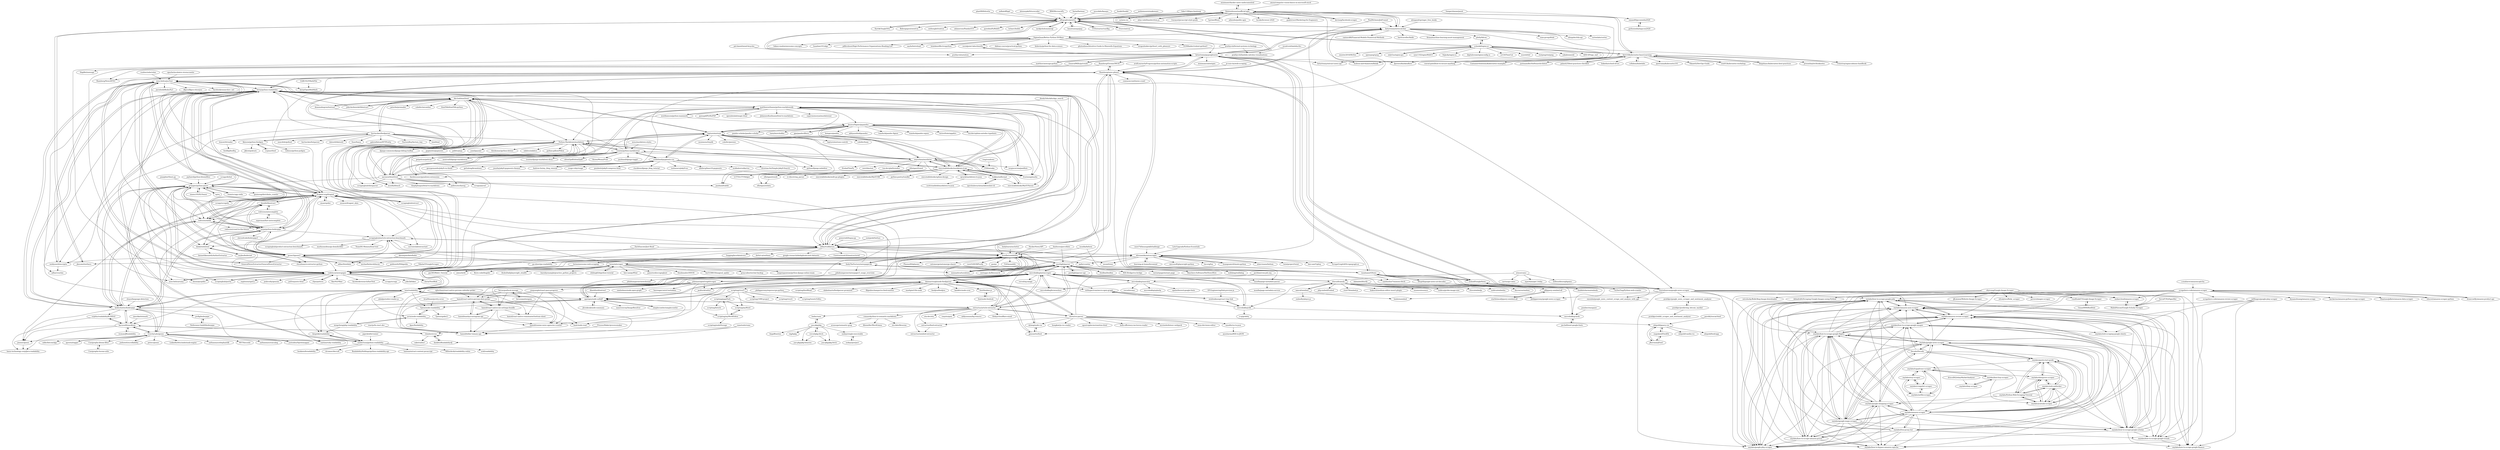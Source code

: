 digraph G {
"minimaxir/hacker-news-undocumented" -> "Rolstenhouse/unofficial-apis" ["e"=1]
"john-kurkowski/tldextract" -> "Alir3z4/html2text" ["e"=1]
"john-kurkowski/tldextract" -> "miso-belica/jusText" ["e"=1]
"mwilliamson/python-mammoth" -> "matthewwithanm/python-markdownify" ["e"=1]
"mwilliamson/python-mammoth" -> "weblyzard/inscriptis" ["e"=1]
"mwilliamson/python-mammoth" -> "JessicaTegner/pypandoc" ["e"=1]
"microlinkhq/browserless" -> "microlinkhq/metascraper" ["e"=1]
"syscolabs/kasaya" -> "alfiopuglisi/guietta" ["e"=1]
"sloria/TextBlob" -> "codelucas/newspaper" ["e"=1]
"luka1199/geo-heatmap" -> "alfiopuglisi/guietta" ["e"=1]
"luka1199/geo-heatmap" -> "kotartemiy/newscatcher" ["e"=1]
"PaulMcInnis/JobFunnel" -> "kotartemiy/newscatcher" ["e"=1]
"PaulMcInnis/JobFunnel" -> "alirezamika/autoscraper" ["e"=1]
"snori74/linuxupskillchallenge" -> "alirezamika/autoscraper" ["e"=1]
"lemon24/reader" -> "feedhq/feedhq" ["e"=1]
"codelucas/newspaper" -> "grangier/python-goose"
"codelucas/newspaper" -> "fhamborg/news-please"
"codelucas/newspaper" -> "buriy/python-readability"
"codelucas/newspaper" -> "explosion/spaCy" ["e"=1]
"codelucas/newspaper" -> "binux/pyspider" ["e"=1]
"codelucas/newspaper" -> "piskvorky/gensim" ["e"=1]
"codelucas/newspaper" -> "scrapinghub/portia" ["e"=1]
"codelucas/newspaper" -> "psf/requests-html" ["e"=1]
"codelucas/newspaper" -> "clips/pattern" ["e"=1]
"codelucas/newspaper" -> "flairNLP/flair" ["e"=1]
"codelucas/newspaper" -> "facebookresearch/fastText" ["e"=1]
"codelucas/newspaper" -> "sloria/TextBlob" ["e"=1]
"codelucas/newspaper" -> "miso-belica/sumy" ["e"=1]
"codelucas/newspaper" -> "scrapy/scrapy" ["e"=1]
"codelucas/newspaper" -> "joke2k/faker" ["e"=1]
"kevinzg/facebook-scraper" -> "Rolstenhouse/unofficial-apis" ["e"=1]
"danburzo/percollate" -> "mozilla/readability" ["e"=1]
"danburzo/percollate" -> "postlight/parser" ["e"=1]
"je-suis-tm/web-scraping" -> "fhamborg/news-please" ["e"=1]
"rometools/rome" -> "chimbori/crux" ["e"=1]
"rometools/rome" -> "dankito/Readability4J" ["e"=1]
"microlinkhq/unavatar" -> "microlinkhq/metascraper"
"microlinkhq/unavatar" -> "microlinkhq/cards"
"microlinkhq/unavatar" -> "microlinkhq/splashy"
"microlinkhq/unavatar" -> "spatie/laravel-google-fonts" ["e"=1]
"microlinkhq/unavatar" -> "microlinkhq/browserless" ["e"=1]
"microlinkhq/unavatar" -> "vercel/avatar" ["e"=1]
"knrt10/kubernetes-basicLearning" -> "collabnix/kubelabs" ["e"=1]
"knrt10/kubernetes-basicLearning" -> "ajeetraina/kubernetes101" ["e"=1]
"knrt10/kubernetes-basicLearning" -> "schenkd/nginx-ui"
"knrt10/kubernetes-basicLearning" -> "Tikam02/DevOps-Guide" ["e"=1]
"knrt10/kubernetes-basicLearning" -> "eon01/kubernetes-workshop" ["e"=1]
"knrt10/kubernetes-basicLearning" -> "diegolnasc/kubernetes-best-practices" ["e"=1]
"knrt10/kubernetes-basicLearning" -> "presmihaylov/booknotes" ["e"=1]
"knrt10/kubernetes-basicLearning" -> "fpereiro/backendlore" ["e"=1]
"knrt10/kubernetes-basicLearning" -> "Rolstenhouse/unofficial-apis"
"knrt10/kubernetes-basicLearning" -> "ContainerSolutions/kubernetes-examples" ["e"=1]
"knrt10/kubernetes-basicLearning" -> "veeral-patel/how-to-secure-anything" ["e"=1]
"knrt10/kubernetes-basicLearning" -> "trimstray/nginx-admins-handbook" ["e"=1]
"knrt10/kubernetes-basicLearning" -> "justinamiller/SoftwareArchitect" ["e"=1]
"knrt10/kubernetes-basicLearning" -> "palash25/best-practices-checklist" ["e"=1]
"knrt10/kubernetes-basicLearning" -> "linkedin/school-of-sre" ["e"=1]
"Decodo/Decodo" -> "oxylabs/google-news-scraper"
"Decodo/Decodo" -> "oxylabs/how-to-scrape-google-images"
"Decodo/Decodo" -> "oxylabs/google-maps-scraper"
"Decodo/Decodo" -> "oxylabs/how-to-scrape-google-flights"
"Decodo/Decodo" -> "oxylabs/how-to-scrape-google-scholar"
"Decodo/Decodo" -> "oxylabs/amazon-scraper"
"Decodo/Decodo" -> "oxylabs/quick-start-guide"
"kurtmckee/feedparser" -> "lkiesow/python-feedgen"
"kurtmckee/feedparser" -> "codelucas/newspaper"
"kurtmckee/feedparser" -> "Alir3z4/html2text"
"kurtmckee/feedparser" -> "buriy/python-readability"
"kurtmckee/feedparser" -> "mmcdole/gofeed" ["e"=1]
"kurtmckee/feedparser" -> "scrapinghub/dateparser" ["e"=1]
"kurtmckee/feedparser" -> "scrapinghub/extruct" ["e"=1]
"kurtmckee/feedparser" -> "kurtmckee/listparser"
"kurtmckee/feedparser" -> "lemon24/reader"
"kurtmckee/feedparser" -> "dateutil/dateutil" ["e"=1]
"kurtmckee/feedparser" -> "Suor/funcy" ["e"=1]
"kurtmckee/feedparser" -> "gabrielfalcao/HTTPretty" ["e"=1]
"kurtmckee/feedparser" -> "FactoryBoy/factory_boy" ["e"=1]
"kurtmckee/feedparser" -> "lxml/lxml" ["e"=1]
"kurtmckee/feedparser" -> "Python-Markdown/markdown"
"clips/pattern" -> "codelucas/newspaper" ["e"=1]
"scrapinghub/portia" -> "codelucas/newspaper" ["e"=1]
"trentm/python-markdown2" -> "Python-Markdown/markdown"
"trentm/python-markdown2" -> "lepture/mistune"
"trentm/python-markdown2" -> "richleland/pygments-css"
"trentm/python-markdown2" -> "neutronX/django-markdownx" ["e"=1]
"trentm/python-markdown2" -> "miyuchina/mistletoe"
"trentm/python-markdown2" -> "getpelican/pelican" ["e"=1]
"trentm/python-markdown2" -> "aaronsw/html2text"
"trentm/python-markdown2" -> "jazzband/django-taggit" ["e"=1]
"trentm/python-markdown2" -> "Alir3z4/html2text"
"trentm/python-markdown2" -> "pallets/werkzeug" ["e"=1]
"trentm/python-markdown2" -> "trentm/django-markdown-deux" ["e"=1]
"trentm/python-markdown2" -> "xhtml2pdf/xhtml2pdf" ["e"=1]
"trentm/python-markdown2" -> "jazzband/tablib" ["e"=1]
"trentm/python-markdown2" -> "Kozea/WeasyPrint" ["e"=1]
"trentm/python-markdown2" -> "matthewwithanm/python-markdownify"
"JoMingyu/google-play-scraper" -> "oxylabs/how-to-scrape-google-trends" ["e"=1]
"JoMingyu/google-play-scraper" -> "oxylabs/web-scraping-google-sheets" ["e"=1]
"JoMingyu/google-play-scraper" -> "oxylabs/amazon-asin-scraper" ["e"=1]
"JoMingyu/google-play-scraper" -> "oxylabs/how-to-scrape-google-finance" ["e"=1]
"goldsmith/Wikipedia" -> "codelucas/newspaper" ["e"=1]
"scrapy/dirbot" -> "grangier/python-goose" ["e"=1]
"buriy/python-readability" -> "grangier/python-goose"
"buriy/python-readability" -> "timbertson/python-readability"
"buriy/python-readability" -> "dragnet-org/dragnet"
"buriy/python-readability" -> "luin/readability"
"buriy/python-readability" -> "codelucas/newspaper"
"buriy/python-readability" -> "mozilla/readability"
"buriy/python-readability" -> "misja/python-boilerpipe"
"buriy/python-readability" -> "adbar/trafilatura"
"buriy/python-readability" -> "goose3/goose3"
"buriy/python-readability" -> "Alir3z4/html2text"
"buriy/python-readability" -> "kohlschutter/boilerpipe"
"buriy/python-readability" -> "fhamborg/news-please"
"buriy/python-readability" -> "kingwkb/readability"
"buriy/python-readability" -> "GeneralNewsExtractor/GeneralNewsExtractor" ["e"=1]
"buriy/python-readability" -> "miso-belica/sumy" ["e"=1]
"aaronsw/html2text" -> "Alir3z4/html2text"
"aaronsw/html2text" -> "matthewwithanm/python-markdownify"
"aaronsw/html2text" -> "buriy/python-readability"
"aaronsw/html2text" -> "elliotgao2/tomd"
"aaronsw/html2text" -> "trentm/python-markdown2"
"aaronsw/html2text" -> "mixmark-io/turndown" ["e"=1]
"aaronsw/html2text" -> "Python-Markdown/markdown"
"aaronsw/html2text" -> "jazzband/tablib" ["e"=1]
"aaronsw/html2text" -> "mozilla/bleach" ["e"=1]
"aaronsw/html2text" -> "lepture/mistune"
"aaronsw/html2text" -> "grangier/python-goose"
"aaronsw/html2text" -> "thephpleague/html-to-markdown" ["e"=1]
"aaronsw/html2text" -> "pallets/werkzeug" ["e"=1]
"aaronsw/html2text" -> "scrapy/parsel" ["e"=1]
"aaronsw/html2text" -> "scrapinghub/dateparser" ["e"=1]
"jshemas/openGraphScraper" -> "microlinkhq/metascraper"
"jshemas/openGraphScraper" -> "withspectrum/micro-open-graph"
"jshemas/openGraphScraper" -> "samholmes/node-open-graph"
"jshemas/openGraphScraper" -> "xieguanglei/react-pace-progress"
"jshemas/openGraphScraper" -> "jacktuck/unfurl"
"jshemas/openGraphScraper" -> "hamid/dollar-tomans-api"
"jshemas/openGraphScraper" -> "hamid/iranian-news-agencies-crawler"
"jshemas/openGraphScraper" -> "hamid/react-native-persian-date-picker"
"jshemas/openGraphScraper" -> "hamid/react-native-ios-settings-bundle"
"jshemas/openGraphScraper" -> "laurengarcia/url-metadata"
"scrapy/scrapely" -> "dragnet-org/dragnet" ["e"=1]
"scrapy/scrapely" -> "grangier/python-goose" ["e"=1]
"nackjicholson/aiosql" -> "alfiopuglisi/guietta" ["e"=1]
"adbar/trafilatura" -> "miso-belica/jusText"
"adbar/trafilatura" -> "scrapinghub/article-extraction-benchmark"
"adbar/trafilatura" -> "huggingface/datatrove" ["e"=1]
"adbar/trafilatura" -> "buriy/python-readability"
"adbar/trafilatura" -> "fhamborg/news-please"
"adbar/trafilatura" -> "dottxt-ai/outlines" ["e"=1]
"adbar/trafilatura" -> "mozilla/readability"
"adbar/trafilatura" -> "codelucas/newspaper"
"adbar/trafilatura" -> "google-research/deduplicate-text-datasets" ["e"=1]
"adbar/trafilatura" -> "neuml/txtai" ["e"=1]
"adbar/trafilatura" -> "dragnet-org/dragnet"
"adbar/trafilatura" -> "Unstructured-IO/unstructured" ["e"=1]
"adbar/trafilatura" -> "goose3/goose3"
"adbar/trafilatura" -> "Alir3z4/html2text"
"adbar/trafilatura" -> "alirezamika/autoscraper"
"NikolaiT/GoogleScraper" -> "codelucas/newspaper" ["e"=1]
"ProcessMaker/processmaker" -> "hamid/dollar-tomans-api" ["e"=1]
"GravityLabs/goose" -> "karussell/snacktory"
"GravityLabs/goose" -> "kohlschutter/boilerpipe"
"GravityLabs/goose" -> "grangier/python-goose"
"GravityLabs/goose" -> "apresta/tagger" ["e"=1]
"GravityLabs/goose" -> "jiminoc/goose"
"GravityLabs/goose" -> "yostudios/Spritemapper" ["e"=1]
"GravityLabs/goose" -> "udibr/bitcoinApp" ["e"=1]
"GravityLabs/goose" -> "Cue/greplin-bloom-filter"
"GravityLabs/goose" -> "joehewitt/scrollability" ["e"=1]
"GravityLabs/goose" -> "peterc/pismo" ["e"=1]
"GravityLabs/goose" -> "LinkedInAttic/indextank-engine" ["e"=1]
"GravityLabs/goose" -> "cantino/ruby-readability" ["e"=1]
"GravityLabs/goose" -> "nathanmarz/elephantdb" ["e"=1]
"GravityLabs/goose" -> "NICTA/scoobi" ["e"=1]
"GravityLabs/goose" -> "nathanmarz/cascalog" ["e"=1]
"lepture/mistune" -> "miyuchina/mistletoe"
"lepture/mistune" -> "Python-Markdown/markdown"
"lepture/mistune" -> "trentm/python-markdown2"
"lepture/mistune" -> "executablebooks/markdown-it-py"
"lepture/mistune" -> "frostming/marko"
"lepture/mistune" -> "lepture/mistune-contrib"
"lepture/mistune" -> "jazzband/tablib" ["e"=1]
"lepture/mistune" -> "JessicaTegner/pypandoc"
"lepture/mistune" -> "Alir3z4/html2text"
"lepture/mistune" -> "richleland/pygments-css"
"lepture/mistune" -> "pylixm/django-mdeditor" ["e"=1]
"lepture/mistune" -> "coleifer/huey" ["e"=1]
"lepture/mistune" -> "msiemens/tinydb" ["e"=1]
"lepture/mistune" -> "FSX/misaka"
"lepture/mistune" -> "coleifer/peewee" ["e"=1]
"AriaMinaei/pretty-error" -> "Tjatse/node-readability" ["e"=1]
"seperman/fast-autocomplete" -> "rodricios/autocomplete"
"socialpoint-labs/sheetfu" -> "kotartemiy/pygooglenews" ["e"=1]
"rjeschke/txtmark" -> "karussell/snacktory" ["e"=1]
"onlyGuo/nginx-gui" -> "schenkd/nginx-ui" ["e"=1]
"Cue/greplin-lucene-utils" -> "Cue/greplin-bloom-filter"
"ziyan/spider" -> "dragnet-org/dragnet"
"postlight/parser-api" -> "postlight/parser" ["e"=1]
"mattlisiv/newsapi-python" -> "SlapBot/newsapi"
"mattlisiv/newsapi-python" -> "kotartemiy/pygooglenews"
"rushter/selectolax" -> "miso-belica/jusText" ["e"=1]
"vmg/sundown" -> "FSX/misaka" ["e"=1]
"arrix/node-readability" -> "mingcheng/php-readability" ["e"=1]
"arrix/node-readability" -> "4poc/feedability"
"arrix/node-readability" -> "Tjatse/node-readability"
"arrix/node-readability" -> "bndr/node-read"
"apresta/tagger" -> "GravityLabs/goose" ["e"=1]
"atmos/camo" -> "willwashburn/phpamo"
"atmos/camo" -> "cactus/go-camo"
"atmos/camo" -> "itteco/iframely"
"atmos/camo" -> "mperham/girl_friday" ["e"=1]
"dylang/node-rss" -> "jpmonette/feed"
"dylang/node-rss" -> "danmactough/node-feedparser"
"aimuch/iAI" -> "lorey/mlscraper" ["e"=1]
"xiaoxu193/PyTeaser" -> "grangier/python-goose" ["e"=1]
"yostudios/Spritemapper" -> "GravityLabs/goose" ["e"=1]
"Alir3z4/html2text" -> "aaronsw/html2text"
"Alir3z4/html2text" -> "matthewwithanm/python-markdownify"
"Alir3z4/html2text" -> "buriy/python-readability"
"Alir3z4/html2text" -> "deanmalmgren/textract" ["e"=1]
"Alir3z4/html2text" -> "adbar/trafilatura"
"Alir3z4/html2text" -> "mozilla/bleach" ["e"=1]
"Alir3z4/html2text" -> "michaelhelmick/lassie" ["e"=1]
"Alir3z4/html2text" -> "kurtmckee/feedparser"
"Alir3z4/html2text" -> "weblyzard/inscriptis"
"Alir3z4/html2text" -> "john-kurkowski/tldextract" ["e"=1]
"Alir3z4/html2text" -> "lepture/mistune"
"Alir3z4/html2text" -> "peterbe/premailer" ["e"=1]
"Alir3z4/html2text" -> "coleifer/micawber" ["e"=1]
"Alir3z4/html2text" -> "html5lib/html5lib-python" ["e"=1]
"Alir3z4/html2text" -> "Python-Markdown/markdown"
"microlinkhq/sdk" -> "winhtaikaung/react-tiny-link"
"microlinkhq/sdk" -> "microlinkhq/metascraper"
"microlinkhq/sdk" -> "microlinkhq/cards"
"microlinkhq/sdk" -> "e-oj/grabity"
"microlinkhq/sdk" -> "withspectrum/micro-open-graph"
"jgm/pandocfilters" -> "JessicaTegner/pypandoc" ["e"=1]
"frostming/marko" -> "miyuchina/mistletoe"
"frostming/marko" -> "executablebooks/markdown-it-py"
"tducret/amazon-scraper-python" -> "scrapehero-code/amazon-scraper" ["e"=1]
"dankito/Readability4J" -> "chimbori/crux"
"winhtaikaung/react-tiny-link" -> "microlinkhq/sdk"
"winhtaikaung/react-tiny-link" -> "withspectrum/micro-open-graph"
"go-shiori/go-readability" -> "scrapinghub/article-extraction-benchmark" ["e"=1]
"go-shiori/go-readability" -> "mozilla/readability" ["e"=1]
"Tjatse/node-readability" -> "Tjatse/spider2"
"Tjatse/node-readability" -> "arrix/node-readability"
"Iceloof/GoogleNews" -> "ranahaani/GNews"
"Iceloof/GoogleNews" -> "kotartemiy/pygooglenews"
"Iceloof/GoogleNews" -> "lewisdonovan/google-news-scraper"
"avidLearnerInProgress/python-automation-scripts" -> "fhamborg/news-please" ["e"=1]
"Cue/greplin-bloom-filter" -> "Cue/greplin-lucene-utils"
"dalab/web2text" -> "kennethkenneth/AuthorExtractor"
"dalab/web2text" -> "mrjleo/boilernet"
"mingcheng/php-readability" -> "arrix/node-readability" ["e"=1]
"mingcheng/php-readability" -> "kingwkb/readability" ["e"=1]
"pel-daniel/mind-bicycles" -> "prathyvsh/notation" ["e"=1]
"chimbori/crux" -> "dankito/Readability4J"
"chimbori/crux" -> "karussell/snacktory"
"chimbori/crux" -> "chimbori/crux"
"chimbori/crux" -> "saket/unfurl" ["e"=1]
"hamid/react-native-ios-settings-bundle" -> "hamid/react-native-persian-date-picker"
"hamid/react-native-ios-settings-bundle" -> "hamid/iranian-news-agencies-crawler"
"hamid/react-native-ios-settings-bundle" -> "hamid/mashya-instagram-api"
"hamid/react-native-ios-settings-bundle" -> "hamid/dollar-tomans-api"
"hamid/react-native-ios-settings-bundle" -> "hamid/react-native-reanimated-bottom-sheet"
"reactjs/fa.react.dev" -> "hamid/dollar-tomans-api" ["e"=1]
"srijiths/readabilityBUNDLE" -> "karussell/snacktory"
"srijiths/readabilityBUNDLE" -> "basis-technology-corp/Java-readability"
"executablebooks/MyST-Parser" -> "executablebooks/markdown-it-py" ["e"=1]
"drawrowfly/amazon-product-api" -> "scrapehero-code/amazon-scraper" ["e"=1]
"rq/rq" -> "grangier/python-goose" ["e"=1]
"xz/new.css" -> "Rolstenhouse/unofficial-apis" ["e"=1]
"honkit/honkit" -> "alfiopuglisi/guietta" ["e"=1]
"HackerNews/API" -> "mozilla/readability" ["e"=1]
"facelessuser/pymdown-extensions" -> "Python-Markdown/markdown" ["e"=1]
"executablebooks/markdown-it-py" -> "frostming/marko"
"executablebooks/markdown-it-py" -> "miyuchina/mistletoe"
"executablebooks/markdown-it-py" -> "executablebooks/MyST-Parser" ["e"=1]
"executablebooks/markdown-it-py" -> "hukkin/mdformat"
"executablebooks/markdown-it-py" -> "njvack/markdown-to-json"
"executablebooks/markdown-it-py" -> "executablebooks/mdit-py-plugins"
"executablebooks/markdown-it-py" -> "lepture/mistune"
"executablebooks/markdown-it-py" -> "executablebooks/MyST-NB" ["e"=1]
"executablebooks/markdown-it-py" -> "Python-Markdown/markdown"
"executablebooks/markdown-it-py" -> "JessicaTegner/pypandoc"
"executablebooks/markdown-it-py" -> "matthewwithanm/python-markdownify"
"executablebooks/markdown-it-py" -> "python-poetry/tomlkit" ["e"=1]
"executablebooks/markdown-it-py" -> "executablebooks/sphinx-design" ["e"=1]
"executablebooks/markdown-it-py" -> "rr-/docstring_parser" ["e"=1]
"executablebooks/markdown-it-py" -> "facelessuser/pymdown-extensions" ["e"=1]
"hauntsaninja/pyp" -> "alfiopuglisi/guietta" ["e"=1]
"joshiemoore/snakeware" -> "alfiopuglisi/guietta" ["e"=1]
"huangsam/ultimate-python" -> "alirezamika/autoscraper" ["e"=1]
"mherrmann/helium" -> "alirezamika/autoscraper" ["e"=1]
"simplecrawler/simplecrawler" -> "ageitgey/node-unfluff" ["e"=1]
"schenkd/nginx-ui" -> "plotly/falcon" ["e"=1]
"schenkd/nginx-ui" -> "knrt10/kubernetes-basicLearning"
"schenkd/nginx-ui" -> "alfiopuglisi/guietta"
"schenkd/nginx-ui" -> "cym1102/nginxWebUI" ["e"=1]
"schenkd/nginx-ui" -> "trimstray/nginx-admins-handbook" ["e"=1]
"schenkd/nginx-ui" -> "0xJacky/nginx-ui" ["e"=1]
"schenkd/nginx-ui" -> "onlyGuo/nginx-gui" ["e"=1]
"schenkd/nginx-ui" -> "digitalocean/nginxconfig.io" ["e"=1]
"schenkd/nginx-ui" -> "oct16/TimeCat" ["e"=1]
"schenkd/nginx-ui" -> "muesli/duf" ["e"=1]
"schenkd/nginx-ui" -> "statping/statping" ["e"=1]
"schenkd/nginx-ui" -> "nakabonne/ali" ["e"=1]
"schenkd/nginx-ui" -> "ADD-SP/ngx_waf" ["e"=1]
"schenkd/nginx-ui" -> "zmister2016/MrDoc" ["e"=1]
"schenkd/nginx-ui" -> "openspug/spug" ["e"=1]
"plant99/felicette" -> "alfiopuglisi/guietta" ["e"=1]
"nidhaloff/igel" -> "alfiopuglisi/guietta" ["e"=1]
"deanmalmgren/textract" -> "Alir3z4/html2text" ["e"=1]
"deanmalmgren/textract" -> "codelucas/newspaper" ["e"=1]
"deanmalmgren/textract" -> "buriy/python-readability" ["e"=1]
"mrjleo/boilernet" -> "dalab/web2text"
"rmax/scrapy-redis" -> "grangier/python-goose" ["e"=1]
"CCExtractor/vardbg" -> "alfiopuglisi/guietta" ["e"=1]
"alexmojaki/futurecoder" -> "alfiopuglisi/guietta" ["e"=1]
"ferru97/PyPaperBot" -> "MahdiNavaei/Google-Scholar-Scraper" ["e"=1]
"a-maliarov/amazoncaptcha" -> "scrapehero-code/amazon-scraper" ["e"=1]
"kotartemiy/newscatcher" -> "kotartemiy/pygooglenews"
"kotartemiy/newscatcher" -> "codelucas/newspaper"
"kotartemiy/newscatcher" -> "fhamborg/news-please"
"kotartemiy/newscatcher" -> "Rolstenhouse/unofficial-apis"
"kotartemiy/newscatcher" -> "kotartemiy/extract-news-api"
"kotartemiy/newscatcher" -> "man-group/dtale" ["e"=1]
"kotartemiy/newscatcher" -> "hudson-and-thames/mlfinlab" ["e"=1]
"kotartemiy/newscatcher" -> "alexgolec/tda-api" ["e"=1]
"kotartemiy/newscatcher" -> "alfiopuglisi/guietta"
"kotartemiy/newscatcher" -> "cortexlabs/cortex" ["e"=1]
"kotartemiy/newscatcher" -> "cantaro86/Financial-Models-Numerical-Methods" ["e"=1]
"kotartemiy/newscatcher" -> "harttraveller/finlib"
"kotartemiy/newscatcher" -> "plotly/falcon" ["e"=1]
"kotartemiy/newscatcher" -> "firmai/machine-learning-asset-management" ["e"=1]
"kotartemiy/newscatcher" -> "SigmaQuan/Better-Python-59-Ways"
"hukkin/mdformat" -> "executablebooks/markdown-it-py"
"hukkin/mdformat" -> "executablebooks/MyST-Parser" ["e"=1]
"hukkin/mdformat" -> "igorshubovych/markdownlint-cli" ["e"=1]
"bslatkin/effectivepython" -> "SigmaQuan/Better-Python-59-Ways" ["e"=1]
"Overv/outrun" -> "alfiopuglisi/guietta" ["e"=1]
"eon01/kubernetes-workshop" -> "knrt10/kubernetes-basicLearning" ["e"=1]
"kotartemiy/pygooglenews" -> "kotartemiy/newscatcher"
"kotartemiy/pygooglenews" -> "Iceloof/GoogleNews"
"kotartemiy/pygooglenews" -> "ranahaani/GNews"
"kotartemiy/pygooglenews" -> "fhamborg/news-please"
"kotartemiy/pygooglenews" -> "kotartemiy/extract-news-api"
"kotartemiy/pygooglenews" -> "alfiopuglisi/guietta"
"kotartemiy/pygooglenews" -> "codelucas/newspaper"
"kotartemiy/pygooglenews" -> "Rolstenhouse/unofficial-apis"
"kotartemiy/pygooglenews" -> "mattlisiv/newsapi-python"
"kotartemiy/pygooglenews" -> "socialpoint-labs/sheetfu" ["e"=1]
"kotartemiy/pygooglenews" -> "GeneralMills/pytrends" ["e"=1]
"kotartemiy/pygooglenews" -> "lewisdonovan/google-news-scraper"
"kotartemiy/pygooglenews" -> "fhamborg/Giveme5W1H" ["e"=1]
"kotartemiy/pygooglenews" -> "minimaxir/aitextgen" ["e"=1]
"kotartemiy/pygooglenews" -> "hudson-and-thames/mlfinlab" ["e"=1]
"alirezamika/autoscraper" -> "lorey/mlscraper"
"alirezamika/autoscraper" -> "lorien/awesome-web-scraping" ["e"=1]
"alirezamika/autoscraper" -> "twintproject/twint" ["e"=1]
"alirezamika/autoscraper" -> "huangsam/ultimate-python" ["e"=1]
"alirezamika/autoscraper" -> "bee-san/Ciphey" ["e"=1]
"alirezamika/autoscraper" -> "ScrapeGraphAI/Scrapegraph-ai" ["e"=1]
"alirezamika/autoscraper" -> "adbar/trafilatura"
"alirezamika/autoscraper" -> "codelucas/newspaper"
"alirezamika/autoscraper" -> "learning-at-home/hivemind" ["e"=1]
"alirezamika/autoscraper" -> "apify/crawlee" ["e"=1]
"alirezamika/autoscraper" -> "microsoft/playwright-python" ["e"=1]
"alirezamika/autoscraper" -> "neuml/txtai" ["e"=1]
"alirezamika/autoscraper" -> "jbesomi/texthero" ["e"=1]
"alirezamika/autoscraper" -> "mherrmann/helium" ["e"=1]
"alirezamika/autoscraper" -> "lux-org/lux" ["e"=1]
"mixmark-io/turndown" -> "mozilla/readability" ["e"=1]
"mixmark-io/turndown" -> "postlight/parser" ["e"=1]
"collabnix/kubelabs" -> "knrt10/kubernetes-basicLearning" ["e"=1]
"pygments/pygments" -> "Python-Markdown/markdown" ["e"=1]
"Sangarshanan/jazzit" -> "sanand0/pyconindia2020"
"Sangarshanan/jazzit" -> "alfiopuglisi/guietta"
"alfiopuglisi/guietta" -> "jbesomi/texthero" ["e"=1]
"alfiopuglisi/guietta" -> "KartikChugh/Otto" ["e"=1]
"alfiopuglisi/guietta" -> "hauntsaninja/pyp" ["e"=1]
"alfiopuglisi/guietta" -> "kotartemiy/pygooglenews"
"alfiopuglisi/guietta" -> "fbdesignpro/sweetviz" ["e"=1]
"alfiopuglisi/guietta" -> "schenkd/nginx-ui"
"alfiopuglisi/guietta" -> "Overv/outrun" ["e"=1]
"alfiopuglisi/guietta" -> "Rolstenhouse/unofficial-apis"
"alfiopuglisi/guietta" -> "enthought/traitsui" ["e"=1]
"alfiopuglisi/guietta" -> "nackjicholson/aiosql" ["e"=1]
"alfiopuglisi/guietta" -> "adamerose/PandasGUI" ["e"=1]
"alfiopuglisi/guietta" -> "CCExtractor/vardbg" ["e"=1]
"alfiopuglisi/guietta" -> "pywebio/PyWebIO" ["e"=1]
"alfiopuglisi/guietta" -> "bchao1/bullet" ["e"=1]
"alfiopuglisi/guietta" -> "kotartemiy/newscatcher"
"ageitgey/node-unfluff" -> "luin/readability"
"ageitgey/node-unfluff" -> "jbrooksuk/node-summary" ["e"=1]
"ageitgey/node-unfluff" -> "kohlschutter/boilerpipe"
"ageitgey/node-unfluff" -> "microlinkhq/metascraper"
"ageitgey/node-unfluff" -> "dragnet-org/dragnet"
"ageitgey/node-unfluff" -> "grangier/python-goose"
"ageitgey/node-unfluff" -> "bndr/node-read"
"ageitgey/node-unfluff" -> "Tjatse/node-readability"
"ageitgey/node-unfluff" -> "postlight/parser"
"ageitgey/node-unfluff" -> "mauricesvay/ImageResolver"
"ageitgey/node-unfluff" -> "extractus/article-extractor"
"ageitgey/node-unfluff" -> "simplecrawler/simplecrawler" ["e"=1]
"ageitgey/node-unfluff" -> "danmactough/node-feedparser"
"ageitgey/node-unfluff" -> "GravityLabs/goose"
"ageitgey/node-unfluff" -> "mozilla/readability"
"IBM/MicroscoPy" -> "alfiopuglisi/guietta" ["e"=1]
"lorey/mlscraper" -> "alirezamika/autoscraper"
"lorey/mlscraper" -> "aimuch/iAI" ["e"=1]
"lorey/mlscraper" -> "Boris-code/feapder" ["e"=1]
"lorey/mlscraper" -> "AtuboDad/playwright_stealth" ["e"=1]
"lorey/mlscraper" -> "adbar/trafilatura"
"lorey/mlscraper" -> "dragnet-org/dragnet"
"lorey/mlscraper" -> "learnbyexample/practice_python_projects" ["e"=1]
"lorey/mlscraper" -> "shibing624/python-tutorial" ["e"=1]
"lorey/mlscraper" -> "bee-san/pyWhat" ["e"=1]
"lorey/mlscraper" -> "jamesturk/scrapeghost" ["e"=1]
"lorey/mlscraper" -> "theahmadov/NIVOS" ["e"=1]
"lorey/mlscraper" -> "lixi5338619/magical_spider" ["e"=1]
"lorey/mlscraper" -> "greycodee/wechat-backup" ["e"=1]
"lorey/mlscraper" -> "xingxingzaixian/python-django-online-exam" ["e"=1]
"lorey/mlscraper" -> "gm365/Web3_Tutorial" ["e"=1]
"learning-at-home/hivemind" -> "alirezamika/autoscraper" ["e"=1]
"JessicaTegner/pypandoc" -> "sergiocorreia/panflute" ["e"=1]
"JessicaTegner/pypandoc" -> "jgm/pandocfilters" ["e"=1]
"JessicaTegner/pypandoc" -> "boisgera/pandoc"
"JessicaTegner/pypandoc" -> "miyuchina/mistletoe"
"JessicaTegner/pypandoc" -> "adityarathod/pyandoc"
"JessicaTegner/pypandoc" -> "tomduck/pandoc-fignos" ["e"=1]
"JessicaTegner/pypandoc" -> "executablebooks/markdown-it-py"
"JessicaTegner/pypandoc" -> "tomduck/pandoc-eqnos" ["e"=1]
"JessicaTegner/pypandoc" -> "ActiveState/appdirs" ["e"=1]
"JessicaTegner/pypandoc" -> "frostming/marko"
"JessicaTegner/pypandoc" -> "tox-dev/sphinx-autodoc-typehints" ["e"=1]
"JessicaTegner/pypandoc" -> "lepture/mistune"
"JessicaTegner/pypandoc" -> "pandoc-scholar/pandoc-scholar" ["e"=1]
"JessicaTegner/pypandoc" -> "executablebooks/MyST-Parser" ["e"=1]
"JessicaTegner/pypandoc" -> "timtylin/scholdoc" ["e"=1]
"fastai/fastmac" -> "alfiopuglisi/guietta" ["e"=1]
"danmactough/node-feedparser" -> "rbren/rss-parser"
"danmactough/node-feedparser" -> "dylang/node-rss"
"danmactough/node-feedparser" -> "scripting/feedRead"
"danmactough/node-feedparser" -> "alabeduarte/feedparser-promised"
"danmactough/node-feedparser" -> "luin/readability"
"danmactough/node-feedparser" -> "fent/feedme.js"
"danmactough/node-feedparser" -> "scripting/river5"
"danmactough/node-feedparser" -> "filipedeschamps/rss-feed-emitter" ["e"=1]
"danmactough/node-feedparser" -> "ageitgey/node-unfluff"
"danmactough/node-feedparser" -> "mashpie/i18n-node" ["e"=1]
"danmactough/node-feedparser" -> "jpmonette/feed"
"danmactough/node-feedparser" -> "bndr/node-read"
"danmactough/node-feedparser" -> "feedjira/feedjira" ["e"=1]
"danmactough/node-feedparser" -> "microlinkhq/metascraper"
"danmactough/node-feedparser" -> "kelektiv/node-cron" ["e"=1]
"prathyvsh/formal-systems-in-biology" -> "prathyvsh/notation"
"prathyvsh/formal-systems-in-biology" -> "prathyvsh/lambda-calculus-visualizations"
"ohyicong/Google-Image-Scraper" -> "JJLimmm/Website-Image-Scraper"
"ohyicong/Google-Image-Scraper" -> "ultralytics/flickr_scraper" ["e"=1]
"ohyicong/Google-Image-Scraper" -> "pevers/images-scraper"
"ohyicong/Google-Image-Scraper" -> "oxylabs/google-play-scraper"
"ohyicong/Google-Image-Scraper" -> "rundfunk47/Google-Image-Scraper"
"ohyicong/Google-Image-Scraper" -> "ostrolucky/Bulk-Bing-Image-downloader" ["e"=1]
"ohyicong/Google-Image-Scraper" -> "debadridtt/Scraping-Google-Images-using-Python"
"ohyicong/Google-Image-Scraper" -> "MahdiNavaei/Google-Scholar-Scraper"
"ohyicong/Google-Image-Scraper" -> "oxylabs/amazon-review-scraper"
"ohyicong/Google-Image-Scraper" -> "omkarcloud/amazon-scraper"
"jbesomi/texthero" -> "alfiopuglisi/guietta" ["e"=1]
"richleland/pygments-css" -> "trentm/python-markdown2"
"richleland/pygments-css" -> "jwarby/jekyll-pygments-themes"
"richleland/pygments-css" -> "Andrew-liu/my_blog_tutorial" ["e"=1]
"richleland/pygments-css" -> "rouge-ruby/rouge" ["e"=1]
"richleland/pygments-css" -> "lepture/mistune"
"richleland/pygments-css" -> "penibelst/jekyll-compress-html" ["e"=1]
"richleland/pygments-css" -> "stacklens/django_blog_tutorial" ["e"=1]
"richleland/pygments-css" -> "toshimaru/jekyll-toc" ["e"=1]
"richleland/pygments-css" -> "idleberg/base16-pygments"
"richleland/pygments-css" -> "nickbalestra/kactus" ["e"=1]
"richleland/pygments-css" -> "pylixm/django-mdeditor" ["e"=1]
"richleland/pygments-css" -> "christian-fei/Simple-Jekyll-Search" ["e"=1]
"richleland/pygments-css" -> "georgemandis/jekyll-rss-feeds" ["e"=1]
"richleland/pygments-css" -> "gettalong/kramdown" ["e"=1]
"jeanphix/Ghost.py" -> "grangier/python-goose" ["e"=1]
"GeneralMills/pytrends" -> "codelucas/newspaper" ["e"=1]
"GeneralMills/pytrends" -> "kotartemiy/pygooglenews" ["e"=1]
"amzn/computer-vision-basics-in-microsoft-excel" -> "Rolstenhouse/unofficial-apis" ["e"=1]
"alexgand/springer_free_books" -> "kotartemiy/newscatcher" ["e"=1]
"kohlschutter/boilerpipe" -> "misja/python-boilerpipe"
"kohlschutter/boilerpipe" -> "dragnet-org/dragnet"
"kohlschutter/boilerpipe" -> "GravityLabs/goose"
"kohlschutter/boilerpipe" -> "luin/readability"
"kohlschutter/boilerpipe" -> "rodricios/eatiht"
"kohlschutter/boilerpipe" -> "karussell/snacktory"
"kohlschutter/boilerpipe" -> "jiminoc/goose"
"kohlschutter/boilerpipe" -> "buriy/python-readability"
"kohlschutter/boilerpipe" -> "grangier/python-goose"
"kohlschutter/boilerpipe" -> "miso-belica/jusText"
"kohlschutter/boilerpipe" -> "datalib/libextract"
"kohlschutter/boilerpipe" -> "ageitgey/node-unfluff"
"kohlschutter/boilerpipe" -> "srijiths/readabilityBUNDLE"
"kohlschutter/boilerpipe" -> "pvdlg/boilerpipe"
"kohlschutter/boilerpipe" -> "timbertson/python-readability"
"bevacqua/local-storage" -> "bevacqua/insignia" ["e"=1]
"bevacqua/local-storage" -> "hamid/dollar-tomans-api"
"bevacqua/local-storage" -> "hamid/iranian-news-agencies-crawler"
"bevacqua/local-storage" -> "hamid/react-native-persian-date-picker"
"bevacqua/local-storage" -> "hamid/react-native-ios-settings-bundle"
"sdepold/jquery-rss" -> "sdepold/feedrapp"
"sdepold/jquery-rss" -> "enginkizil/FeedEk"
"sdepold/jquery-rss" -> "jfhovinne/jFeed"
"sdepold/jquery-rss" -> "sdepold/vanilla-rss"
"KartikChugh/Otto" -> "alfiopuglisi/guietta" ["e"=1]
"alias-rahil/handwritten.js" -> "Rolstenhouse/unofficial-apis" ["e"=1]
"Andrew-liu/my_blog_tutorial" -> "richleland/pygments-css" ["e"=1]
"Rolstenhouse/unofficial-apis" -> "kevinzg/facebook-scraper" ["e"=1]
"Rolstenhouse/unofficial-apis" -> "lvarayut/javascript-style-guide" ["e"=1]
"Rolstenhouse/unofficial-apis" -> "kotartemiy/newscatcher"
"Rolstenhouse/unofficial-apis" -> "xz/new.css" ["e"=1]
"Rolstenhouse/unofficial-apis" -> "f-prime/Blunt" ["e"=1]
"Rolstenhouse/unofficial-apis" -> "veeral-patel/how-to-secure-anything" ["e"=1]
"Rolstenhouse/unofficial-apis" -> "adminho/public-apis"
"Rolstenhouse/unofficial-apis" -> "fpereiro/backendlore" ["e"=1]
"Rolstenhouse/unofficial-apis" -> "luruke/browser-2020" ["e"=1]
"Rolstenhouse/unofficial-apis" -> "alfiopuglisi/guietta"
"Rolstenhouse/unofficial-apis" -> "kotartemiy/pygooglenews"
"Rolstenhouse/unofficial-apis" -> "minimaxir/hacker-news-undocumented" ["e"=1]
"Rolstenhouse/unofficial-apis" -> "goabstract/Marketing-for-Engineers" ["e"=1]
"Rolstenhouse/unofficial-apis" -> "alias-rahil/handwritten.js" ["e"=1]
"Rolstenhouse/unofficial-apis" -> "knrt10/kubernetes-basicLearning"
"palash25/best-practices-checklist" -> "knrt10/kubernetes-basicLearning" ["e"=1]
"misja/python-boilerpipe" -> "kohlschutter/boilerpipe"
"misja/python-boilerpipe" -> "dragnet-org/dragnet"
"misja/python-boilerpipe" -> "slaveofcode/boilerpipe3"
"misja/python-boilerpipe" -> "miso-belica/jusText"
"misja/python-boilerpipe" -> "datalib/libextract"
"misja/python-boilerpipe" -> "buriy/python-readability"
"misja/python-boilerpipe" -> "grangier/python-goose"
"misja/python-boilerpipe" -> "rodricios/eatiht"
"misja/python-boilerpipe" -> "goose3/goose3"
"misja/python-boilerpipe" -> "dalab/web2text"
"misja/python-boilerpipe" -> "scrapinghub/article-extraction-benchmark"
"misja/python-boilerpipe" -> "chrislinan/cx-extractor-python" ["e"=1]
"pratikpv/google_news_scraper_and_sentiment_analyzer" -> "pratikpv/predicting_bitcoin_market"
"joe-bell/next-google-fonts" -> "microlinkhq/cards" ["e"=1]
"scripting/pagePark" -> "scripting/myWord"
"scripting/pagePark" -> "scripting/listicle"
"karussell/snacktory" -> "chimbori/crux"
"karussell/snacktory" -> "wuman/JReadability"
"karussell/snacktory" -> "srijiths/readabilityBUNDLE"
"karussell/snacktory" -> "GravityLabs/goose"
"karussell/snacktory" -> "basis-technology-corp/Java-readability"
"karussell/snacktory" -> "kohlschutter/boilerpipe"
"karussell/snacktory" -> "jiminoc/goose"
"scrapinghub/article-extraction-benchmark" -> "markusmobius/go-domdistiller" ["e"=1]
"scrapinghub/article-extraction-benchmark" -> "TeamHG-Memex/html-text" ["e"=1]
"scrapinghub/article-extraction-benchmark" -> "dalab/web2text"
"scrapinghub/article-extraction-benchmark" -> "adbar/htmldate"
"scrapinghub/article-extraction-benchmark" -> "currentslab/extractnet"
"scrapinghub/article-extraction-benchmark" -> "scrapinghub/product-extraction-benchmark"
"scrapinghub/article-extraction-benchmark" -> "adbar/trafilatura"
"starfishmod/jquery-oembed-all" -> "nfl/jquery-oembed-all"
"lewisdonovan/google-news-scraper" -> "oxylabs/how-to-bypass-amazon-captcha"
"lewisdonovan/google-news-scraper" -> "ranahaani/GNews"
"lewisdonovan/google-news-scraper" -> "easonlai/google_news_content_scrape_and_analyze_with_gpt"
"lewisdonovan/google-news-scraper" -> "Iceloof/GoogleNews"
"lewisdonovan/google-news-scraper" -> "pratikpv/google_news_scraper_and_sentiment_analyzer"
"lewisdonovan/google-news-scraper" -> "philipperemy/google-news-scraper"
"lewisdonovan/google-news-scraper" -> "oxylabs/how-to-scrape-google-trends"
"lewisdonovan/google-news-scraper" -> "oxylabs/how-to-scrape-google-flights"
"lewisdonovan/google-news-scraper" -> "oxylabs/how-to-scrape-google-finance"
"lewisdonovan/google-news-scraper" -> "fhamborg/news-please"
"lewisdonovan/google-news-scraper" -> "omkarcloud/amazon-scraper"
"lewisdonovan/google-news-scraper" -> "oxylabs/google-play-scraper"
"lewisdonovan/google-news-scraper" -> "oxylabs/how-to-scrape-google-jobs"
"lewisdonovan/google-news-scraper" -> "oxylabs/amazon-asin-scraper"
"rodricios/eatiht" -> "datalib/libextract"
"rodricios/eatiht" -> "dragnet-org/dragnet"
"rodricios/eatiht" -> "rodricios/crawl-to-the-future"
"rodricios/eatiht" -> "kohlschutter/boilerpipe"
"rodricios/eatiht" -> "misja/python-boilerpipe"
"rodricios/eatiht" -> "jiminoc/goose"
"microlinkhq/cards" -> "joe-bell/next-google-fonts" ["e"=1]
"nfl/jquery-oembed-all" -> "starfishmod/jquery-oembed-all"
"scrapehero-code/amazon-scraper" -> "tducret/amazon-scraper-python" ["e"=1]
"scrapehero-code/amazon-scraper" -> "drawrowfly/amazon-product-api" ["e"=1]
"scrapehero-code/amazon-scraper" -> "omkarcloud/amazon-scraper"
"scrapehero-code/amazon-scraper" -> "oxylabs/how-to-scrape-google-jobs"
"scrapehero-code/amazon-scraper" -> "scrapehero-code/amazon-review-scraper" ["e"=1]
"scrapehero-code/amazon-scraper" -> "MahdiNavaei/Google-Scholar-Scraper"
"scrapehero-code/amazon-scraper" -> "dynamohuang/amazon-scrapy" ["e"=1]
"scrapehero-code/amazon-scraper" -> "oxylabs/amazon-asin-scraper"
"scrapehero-code/amazon-scraper" -> "oxylabs/how-to-scrape-google-flights"
"scrapehero-code/amazon-scraper" -> "oxylabs/how-to-bypass-amazon-captcha"
"scrapehero-code/amazon-scraper" -> "oxylabs/google-play-scraper"
"scrapehero-code/amazon-scraper" -> "oxylabs/amazon-review-scraper"
"scrapehero-code/amazon-scraper" -> "ian-kerins/amazon-python-scrapy-scraper" ["e"=1]
"scrapehero-code/amazon-scraper" -> "ShantanuJalkote/amazon-data-scraper"
"scrapehero-code/amazon-scraper" -> "oxylabs/how-to-scrape-amazon-prices"
"fent/feedme.js" -> "fent/node-feedsub"
"LetsUpgrade/Python-Essentials" -> "alirezamika/autoscraper" ["e"=1]
"bevacqua/insignia" -> "bevacqua/local-storage" ["e"=1]
"svpino/rfeed" -> "lkiesow/python-feedgen"
"sanand0/pyconindia2020" -> "pythonindia/inpycon2020"
"pratikpv/predicting_bitcoin_market" -> "pratikpv/google_news_scraper_and_sentiment_analyzer"
"pratikpv/predicting_bitcoin_market" -> "pratikpv/reddit_scraper_and_sentiment_analyzer"
"fent/node-feedsub" -> "fent/feedme.js"
"pythonindia/inpycon2020" -> "sanand0/pyconindia2020"
"itteco/iframely" -> "iamcal/oembed"
"itteco/iframely" -> "leedo/noembed"
"itteco/iframely" -> "microlinkhq/metascraper"
"itteco/iframely" -> "microlinkhq/sdk"
"itteco/iframely" -> "php-embed/Embed" ["e"=1]
"itteco/iframely" -> "shobhitsharma/embedo"
"itteco/iframely" -> "nfl/jquery-oembed-all"
"itteco/iframely" -> "ritz078/embed-js" ["e"=1]
"itteco/iframely" -> "linkesch/medium-editor-insert-plugin" ["e"=1]
"itteco/iframely" -> "essence/essence" ["e"=1]
"itteco/iframely" -> "nodeca/probe-image-size" ["e"=1]
"itteco/iframely" -> "itteco/embedjs"
"itteco/iframely" -> "nodeca/embedza"
"itteco/iframely" -> "discourse/onebox" ["e"=1]
"deedy5/duckduckgo_search" -> "adbar/trafilatura" ["e"=1]
"deedy5/duckduckgo_search" -> "matthewwithanm/python-markdownify" ["e"=1]
"pomber/stargazer" -> "microlinkhq/cards" ["e"=1]
"pemistahl/lingua-py" -> "adbar/trafilatura" ["e"=1]
"oxylabs/Python-Web-Scraping-Tutorial" -> "oxylabs/aliexpress-scraper"
"oxylabs/Python-Web-Scraping-Tutorial" -> "oxylabs/youtube-scraper"
"oxylabs/Python-Web-Scraping-Tutorial" -> "oxylabs/web-unblocker"
"oxylabs/Python-Web-Scraping-Tutorial" -> "oxylabs/quick-start-guide"
"oxylabs/Python-Web-Scraping-Tutorial" -> "oxylabs/google-shopping-scraper"
"grangier/python-goose" -> "rmax/scrapy-redis" ["e"=1]
"grangier/python-goose" -> "buriy/python-readability"
"grangier/python-goose" -> "codelucas/newspaper"
"grangier/python-goose" -> "rq/rq" ["e"=1]
"grangier/python-goose" -> "goose3/goose3"
"grangier/python-goose" -> "dragnet-org/dragnet"
"grangier/python-goose" -> "GravityLabs/goose"
"grangier/python-goose" -> "misja/python-boilerpipe"
"grangier/python-goose" -> "gnemoug/distribute_crawler" ["e"=1]
"grangier/python-goose" -> "scrapinghub/portia" ["e"=1]
"grangier/python-goose" -> "miso-belica/sumy" ["e"=1]
"grangier/python-goose" -> "kohlschutter/boilerpipe"
"grangier/python-goose" -> "binux/pyspider" ["e"=1]
"grangier/python-goose" -> "xiaoxu193/PyTeaser" ["e"=1]
"grangier/python-goose" -> "rodricios/eatiht"
"mozilla/readability" -> "luin/readability"
"mozilla/readability" -> "postlight/parser"
"mozilla/readability" -> "buriy/python-readability"
"mozilla/readability" -> "mixmark-io/turndown" ["e"=1]
"mozilla/readability" -> "extractus/article-extractor"
"mozilla/readability" -> "codelucas/newspaper"
"mozilla/readability" -> "adbar/trafilatura"
"mozilla/readability" -> "PlasmoHQ/plasmo" ["e"=1]
"mozilla/readability" -> "automerge/automerge-classic" ["e"=1]
"mozilla/readability" -> "go-shiori/go-readability" ["e"=1]
"mozilla/readability" -> "cure53/DOMPurify" ["e"=1]
"mozilla/readability" -> "yjs/yjs" ["e"=1]
"mozilla/readability" -> "apify/crawlee" ["e"=1]
"mozilla/readability" -> "Y2Z/monolith" ["e"=1]
"mozilla/readability" -> "nextapps-de/flexsearch" ["e"=1]
"seatgeek/thefuzz" -> "adbar/trafilatura" ["e"=1]
"luin/readability" -> "mozilla/readability"
"luin/readability" -> "buriy/python-readability"
"luin/readability" -> "ageitgey/node-unfluff"
"luin/readability" -> "arrix/node-readability"
"luin/readability" -> "kohlschutter/boilerpipe"
"luin/readability" -> "postlight/parser"
"luin/readability" -> "Tjatse/node-readability"
"luin/readability" -> "timbertson/python-readability"
"luin/readability" -> "bndr/node-read"
"luin/readability" -> "karussell/snacktory"
"luin/readability" -> "cantino/ruby-readability" ["e"=1]
"luin/readability" -> "kingwkb/readability"
"luin/readability" -> "mingcheng/php-readability" ["e"=1]
"luin/readability" -> "adadgio/safari-reader-js"
"luin/readability" -> "danmactough/node-feedparser"
"shuyo/language-detection" -> "kohlschutter/boilerpipe" ["e"=1]
"datalib/libextract" -> "rodricios/eatiht"
"datalib/libextract" -> "misja/python-boilerpipe"
"datalib/libextract" -> "dragnet-org/dragnet"
"datalib/libextract" -> "rodricios/autocomplete"
"ranahaani/GNews" -> "Iceloof/GoogleNews"
"ranahaani/GNews" -> "AndyTheFactory/newspaper4k"
"ranahaani/GNews" -> "lewisdonovan/google-news-scraper"
"ranahaani/GNews" -> "kotartemiy/pygooglenews"
"ranahaani/GNews" -> "fhamborg/news-please"
"ranahaani/GNews" -> "easonlai/google_news_content_scrape_and_analyze_with_gpt"
"ranahaani/GNews" -> "santhoshse7en/news-fetch"
"ranahaani/GNews" -> "SSujitX/google-news-url-decoder"
"leafac/caxa" -> "yao-pkg/pkg"
"rodricios/autocomplete" -> "seperman/fast-autocomplete"
"rodricios/autocomplete" -> "rodricios/eatiht"
"rodricios/autocomplete" -> "datalib/libextract"
"rodricios/autocomplete" -> "rodricios/crawl-to-the-future"
"scripting/myWord" -> "scripting/myWordEditor"
"scripting/myWordEditor" -> "scripting/myWord"
"scripting/myWordEditor" -> "scripting/nodeStorage"
"scripting/myWordEditor" -> "scripting/pagePark"
"driscoll42/ebayMarketAnalyzer" -> "oxylabs/ebay-scraper" ["e"=1]
"johnbumgarner/newspaper3_usage_overview" -> "johnbumgarner/newshound"
"hamid/react-native-persian-date-picker" -> "hamid/iranian-news-agencies-crawler"
"hamid/react-native-persian-date-picker" -> "hamid/dollar-tomans-api"
"hamid/react-native-persian-date-picker" -> "hamid/mashya-instagram-api"
"hamid/react-native-persian-date-picker" -> "hamid/react-native-ios-settings-bundle"
"hamid/react-native-persian-date-picker" -> "hamid/react-native-reanimated-bottom-sheet"
"kingwkb/readability" -> "timbertson/python-readability"
"kingwkb/readability" -> "bookieio/breadability"
"lorien/awesome-web-scraping" -> "alirezamika/autoscraper" ["e"=1]
"lorien/awesome-web-scraping" -> "codelucas/newspaper" ["e"=1]
"matthewwithanm/python-markdownify" -> "Alir3z4/html2text"
"matthewwithanm/python-markdownify" -> "aaronsw/html2text"
"matthewwithanm/python-markdownify" -> "executablebooks/markdown-it-py"
"matthewwithanm/python-markdownify" -> "adbar/trafilatura"
"matthewwithanm/python-markdownify" -> "Python-Markdown/markdown"
"matthewwithanm/python-markdownify" -> "pymupdf/PyMuPDF" ["e"=1]
"matthewwithanm/python-markdownify" -> "opendatalab/magic-html" ["e"=1]
"matthewwithanm/python-markdownify" -> "miyuchina/mistletoe"
"matthewwithanm/python-markdownify" -> "mwilliamson/python-mammoth" ["e"=1]
"matthewwithanm/python-markdownify" -> "JessicaTegner/pypandoc"
"matthewwithanm/python-markdownify" -> "JohannesKaufmann/html-to-markdown" ["e"=1]
"matthewwithanm/python-markdownify" -> "lepture/mistune"
"matthewwithanm/python-markdownify" -> "mixmark-io/turndown" ["e"=1]
"matthewwithanm/python-markdownify" -> "supermemoryai/markdowner" ["e"=1]
"matthewwithanm/python-markdownify" -> "frostming/marko"
"akoumjian/datefinder" -> "adbar/htmldate" ["e"=1]
"njvack/markdown-to-json" -> "scottstanfield/markdown-to-json"
"njvack/markdown-to-json" -> "executablebooks/markdown-it-py"
"oxylabs/quick-start-guide" -> "oxylabs/aliexpress-scraper"
"oxylabs/quick-start-guide" -> "oxylabs/youtube-scraper"
"oxylabs/quick-start-guide" -> "oxylabs/Python-Web-Scraping-Tutorial"
"oxylabs/quick-start-guide" -> "oxylabs/web-unblocker"
"oxylabs/quick-start-guide" -> "oxylabs/amazon-scraper"
"oxylabs/quick-start-guide" -> "oxylabs/tripadvisor-scraper"
"oxylabs/quick-start-guide" -> "oxylabs/google-news-scraper"
"diegolnasc/kubernetes-best-practices" -> "knrt10/kubernetes-basicLearning" ["e"=1]
"ZachSaucier/Just-Read" -> "luin/readability" ["e"=1]
"ZachSaucier/Just-Read" -> "mozilla/readability" ["e"=1]
"rbren/rss-parser" -> "danmactough/node-feedparser"
"rbren/rss-parser" -> "nasa8x/rss-to-json"
"rbren/rss-parser" -> "sdepold/jquery-rss"
"rbren/rss-parser" -> "extractus/feed-extractor"
"rbren/rss-parser" -> "zenn-dev/zenn-editor" ["e"=1]
"rbren/rss-parser" -> "dylang/node-rss"
"rbren/rss-parser" -> "postlight/parser"
"rbren/rss-parser" -> "hongkiat/js-rss-reader"
"rbren/rss-parser" -> "jpmonette/feed"
"rbren/rss-parser" -> "extractus/article-extractor"
"rbren/rss-parser" -> "apostrophecms/sanitize-html" ["e"=1]
"rbren/rss-parser" -> "hello-efficiency-inc/raven-reader" ["e"=1]
"rbren/rss-parser" -> "mrsteele/dotenv-webpack" ["e"=1]
"dragnet-org/dragnet" -> "misja/python-boilerpipe"
"dragnet-org/dragnet" -> "rodricios/eatiht"
"dragnet-org/dragnet" -> "buriy/python-readability"
"dragnet-org/dragnet" -> "ziyan/spider"
"dragnet-org/dragnet" -> "miso-belica/jusText"
"dragnet-org/dragnet" -> "datalib/libextract"
"dragnet-org/dragnet" -> "dalab/web2text"
"dragnet-org/dragnet" -> "kohlschutter/boilerpipe"
"dragnet-org/dragnet" -> "grangier/python-goose"
"dragnet-org/dragnet" -> "currentslab/extractnet"
"dragnet-org/dragnet" -> "seomoz/dragnet_data"
"dragnet-org/dragnet" -> "scrapinghub/article-extraction-benchmark"
"dragnet-org/dragnet" -> "scrapinghub/extruct" ["e"=1]
"dragnet-org/dragnet" -> "scrapy/scrapely" ["e"=1]
"dragnet-org/dragnet" -> "codelucas/newspaper"
"lindylearn/unclutter" -> "mozilla/readability" ["e"=1]
"extractus/article-extractor" -> "extractus/feed-extractor"
"extractus/article-extractor" -> "mozilla/readability"
"extractus/article-extractor" -> "microlinkhq/metascraper"
"extractus/article-extractor" -> "postlight/parser"
"extractus/article-extractor" -> "extractus/oembed-extractor"
"extractus/article-extractor" -> "ageitgey/node-unfluff"
"extractus/article-extractor" -> "luin/readability"
"extractus/article-extractor" -> "adbar/trafilatura"
"extractus/article-extractor" -> "romansky/dom-to-semantic-markdown"
"extractus/article-extractor" -> "eta-dev/eta" ["e"=1]
"extractus/article-extractor" -> "ranyitz/qnm" ["e"=1]
"extractus/article-extractor" -> "addyosmani/bg-remove" ["e"=1]
"extractus/article-extractor" -> "leafac/caxa"
"extractus/article-extractor" -> "rbren/rss-parser"
"extractus/article-extractor" -> "Sh4yy/cloudflare-email" ["e"=1]
"scrapinghub/extruct" -> "dragnet-org/dragnet" ["e"=1]
"chrislinan/cx-extractor-python" -> "misja/python-boilerpipe" ["e"=1]
"igorshubovych/markdownlint-cli" -> "hukkin/mdformat" ["e"=1]
"extractus/feed-extractor" -> "extractus/oembed-extractor"
"weblyzard/inscriptis" -> "miso-belica/jusText"
"weblyzard/inscriptis" -> "adbar/courlan"
"hamid/iranian-news-agencies-crawler" -> "hamid/dollar-tomans-api"
"hamid/mashya-instagram-api" -> "hamid/iranian-news-agencies-crawler"
"hamid/mashya-instagram-api" -> "hamid/react-native-persian-date-picker"
"hamid/mashya-instagram-api" -> "hamid/dollar-tomans-api"
"hamid/mashya-instagram-api" -> "hamid/react-native-ios-settings-bundle"
"oxylabs/amazon-scraper" -> "oxylabs/google-news-scraper"
"oxylabs/amazon-scraper" -> "oxylabs/google-maps-scraper"
"oxylabs/amazon-scraper" -> "oxylabs/how-to-scrape-google-flights"
"oxylabs/amazon-scraper" -> "oxylabs/how-to-scrape-amazon-prices"
"oxylabs/amazon-scraper" -> "oxylabs/google-shopping-scraper"
"oxylabs/amazon-scraper" -> "oxylabs/how-to-bypass-amazon-captcha"
"oxylabs/amazon-scraper" -> "oxylabs/quick-start-guide"
"oxylabs/amazon-scraper" -> "oxylabs/how-to-scrape-google-scholar"
"oxylabs/amazon-scraper" -> "oxylabs/how-to-scrape-google-images"
"oxylabs/amazon-scraper" -> "oxylabs/amazon-review-scraper"
"oxylabs/amazon-scraper" -> "oxylabs/google-play-scraper"
"oxylabs/amazon-scraper" -> "oxylabs/amazon-asin-scraper"
"oxylabs/amazon-scraper" -> "oxylabs/how-to-scrape-google-jobs"
"oxylabs/amazon-scraper" -> "oxylabs/free-proxy-list"
"oxylabs/amazon-scraper" -> "oxylabs/web-unblocker"
"plotly/falcon" -> "schenkd/nginx-ui" ["e"=1]
"microlinkhq/metascraper" -> "microlinkhq/browserless" ["e"=1]
"microlinkhq/metascraper" -> "microlinkhq/sdk"
"microlinkhq/metascraper" -> "jacktuck/unfurl"
"microlinkhq/metascraper" -> "jshemas/openGraphScraper"
"microlinkhq/metascraper" -> "microlinkhq/unavatar"
"microlinkhq/metascraper" -> "extractus/article-extractor"
"microlinkhq/metascraper" -> "vercel/og-image" ["e"=1]
"microlinkhq/metascraper" -> "mozilla/page-metadata-parser"
"microlinkhq/metascraper" -> "microlinkhq/cards"
"microlinkhq/metascraper" -> "itteco/iframely"
"microlinkhq/metascraper" -> "ageitgey/node-unfluff"
"microlinkhq/metascraper" -> "withspectrum/micro-open-graph"
"microlinkhq/metascraper" -> "postlight/parser"
"microlinkhq/metascraper" -> "danmactough/node-feedparser"
"microlinkhq/metascraper" -> "mozilla/readability"
"sergiocorreia/panflute" -> "JessicaTegner/pypandoc" ["e"=1]
"nodejs/single-executable" -> "nodejs/postject"
"woodrush/lambda-8cc" -> "prathyvsh/lambda-calculus-visualizations" ["e"=1]
"scripting/river5" -> "scripting/1999-project"
"scripting/river5" -> "scripting/pagePark"
"scripting/river5" -> "scripting/river4"
"scripting/river5" -> "scripting/myWord"
"scripting/river5" -> "scripting/myWordEditor"
"scripting/river5" -> "scripting/tweetsToRss" ["e"=1]
"mozilla/fathom" -> "mozilla/page-metadata-parser" ["e"=1]
"mozilla/fathom" -> "mozilla/readability" ["e"=1]
"oxylabs/google-shopping-scraper" -> "oxylabs/how-to-scrape-amazon-prices"
"oxylabs/google-shopping-scraper" -> "oxylabs/how-to-scrape-google-flights"
"oxylabs/google-shopping-scraper" -> "oxylabs/amazon-review-scraper"
"oxylabs/google-shopping-scraper" -> "oxylabs/google-play-scraper"
"oxylabs/google-shopping-scraper" -> "oxylabs/how-to-bypass-amazon-captcha"
"oxylabs/google-shopping-scraper" -> "oxylabs/how-to-scrape-google-jobs"
"oxylabs/google-shopping-scraper" -> "oxylabs/amazon-asin-scraper"
"oxylabs/google-shopping-scraper" -> "oxylabs/how-to-scrape-google-scholar"
"oxylabs/google-shopping-scraper" -> "oxylabs/google-news-scraper"
"oxylabs/google-shopping-scraper" -> "oxylabs/amazon-scraper"
"oxylabs/etsy-scraper" -> "oxylabs/netflix-scraper"
"oxylabs/etsy-scraper" -> "oxylabs/tripadvisor-scraper"
"oxylabs/etsy-scraper" -> "oxylabs/craigslist-scraper"
"nodejs/postject" -> "nodejs/single-executable"
"oxylabs/ebay-scraper" -> "oxylabs/best-buy-scraper"
"rundfunk47/Google-Image-Scraper" -> "Gman0909/RedHole"
"oxylabs/best-buy-scraper" -> "oxylabs/tripadvisor-scraper"
"oxylabs/best-buy-scraper" -> "oxylabs/ebay-scraper"
"oxylabs/best-buy-scraper" -> "oxylabs/youtube-scraper"
"Python-Markdown/markdown" -> "trentm/python-markdown2"
"Python-Markdown/markdown" -> "lepture/mistune"
"Python-Markdown/markdown" -> "facelessuser/pymdown-extensions" ["e"=1]
"Python-Markdown/markdown" -> "pallets/jinja" ["e"=1]
"Python-Markdown/markdown" -> "yaml/pyyaml" ["e"=1]
"Python-Markdown/markdown" -> "executablebooks/markdown-it-py"
"Python-Markdown/markdown" -> "getpelican/pelican" ["e"=1]
"Python-Markdown/markdown" -> "neutronX/django-markdownx" ["e"=1]
"Python-Markdown/markdown" -> "mozilla/bleach" ["e"=1]
"Python-Markdown/markdown" -> "pallets/werkzeug" ["e"=1]
"Python-Markdown/markdown" -> "pygments/pygments" ["e"=1]
"Python-Markdown/markdown" -> "theskumar/python-dotenv" ["e"=1]
"Python-Markdown/markdown" -> "mkdocs/mkdocs" ["e"=1]
"Python-Markdown/markdown" -> "python-pillow/Pillow" ["e"=1]
"Python-Markdown/markdown" -> "django-commons/django-debug-toolbar" ["e"=1]
"wuman/JReadability" -> "karussell/snacktory"
"postlight/parser" -> "mozilla/readability"
"postlight/parser" -> "postlight/parser-api" ["e"=1]
"postlight/parser" -> "luin/readability"
"postlight/parser" -> "extractus/article-extractor"
"postlight/parser" -> "nextapps-de/flexsearch" ["e"=1]
"postlight/parser" -> "buriy/python-readability"
"postlight/parser" -> "microlinkhq/metascraper"
"postlight/parser" -> "codelucas/newspaper"
"postlight/parser" -> "mixmark-io/turndown" ["e"=1]
"postlight/parser" -> "feedbin/feedbin" ["e"=1]
"postlight/parser" -> "RSS-Bridge/rss-bridge" ["e"=1]
"postlight/parser" -> "ageitgey/node-unfluff"
"postlight/parser" -> "instantpage/instant.page" ["e"=1]
"postlight/parser" -> "Ranchero-Software/NetNewsWire" ["e"=1]
"postlight/parser" -> "wallabag/wallabag" ["e"=1]
"oxylabs/google-play-scraper" -> "oxylabs/amazon-asin-scraper"
"oxylabs/google-play-scraper" -> "oxylabs/how-to-scrape-google-jobs"
"yao-pkg/pkg" -> "yao-pkg/pkg-fetch"
"yao-pkg/pkg" -> "vercel/pkg-fetch"
"yao-pkg/pkg" -> "nodejs/single-executable"
"yao-pkg/pkg" -> "AngaBlue/exe"
"yao-pkg/pkg" -> "leafac/caxa"
"yao-pkg/pkg" -> "chjj/bpkg"
"yao-pkg/pkg" -> "yao-pkg/pkg-binaries"
"oxylabs/google-maps-scraper" -> "oxylabs/google-news-scraper"
"oxylabs/google-maps-scraper" -> "oxylabs/how-to-scrape-google-flights"
"oxylabs/google-maps-scraper" -> "oxylabs/amazon-scraper"
"oxylabs/google-maps-scraper" -> "oxylabs/how-to-scrape-amazon-prices"
"oxylabs/google-maps-scraper" -> "oxylabs/how-to-scrape-google-images"
"oxylabs/google-maps-scraper" -> "oxylabs/google-shopping-scraper"
"oxylabs/google-maps-scraper" -> "oxylabs/how-to-scrape-google-scholar"
"oxylabs/google-maps-scraper" -> "oxylabs/how-to-bypass-amazon-captcha"
"oxylabs/google-maps-scraper" -> "Decodo/Decodo"
"oxylabs/google-maps-scraper" -> "oxylabs/amazon-review-scraper"
"oxylabs/google-maps-scraper" -> "oxylabs/google-play-scraper"
"oxylabs/google-maps-scraper" -> "oxylabs/amazon-asin-scraper"
"oxylabs/google-maps-scraper" -> "oxylabs/how-to-scrape-google-jobs"
"oxylabs/google-maps-scraper" -> "oxylabs/free-proxy-list"
"oxylabs/amazon-review-scraper" -> "oxylabs/how-to-scrape-google-jobs"
"oxylabs/amazon-review-scraper" -> "oxylabs/amazon-asin-scraper"
"oxylabs/amazon-review-scraper" -> "oxylabs/google-play-scraper"
"oxylabs/amazon-review-scraper" -> "oxylabs/how-to-scrape-google-trends"
"oxylabs/amazon-review-scraper" -> "oxylabs/how-to-scrape-google-finance"
"oxylabs/amazon-review-scraper" -> "oxylabs/how-to-scrape-google-scholar"
"oxylabs/amazon-review-scraper" -> "oxylabs/web-scraping-google-sheets"
"oxylabs/amazon-review-scraper" -> "oxylabs/how-to-scrape-google-images"
"oxylabs/tripadvisor-scraper" -> "oxylabs/netflix-scraper"
"oxylabs/tripadvisor-scraper" -> "oxylabs/etsy-scraper"
"oxylabs/tripadvisor-scraper" -> "oxylabs/youtube-scraper"
"oxylabs/tripadvisor-scraper" -> "oxylabs/craigslist-scraper"
"oxylabs/tripadvisor-scraper" -> "oxylabs/best-buy-scraper"
"oxylabs/tripadvisor-scraper" -> "oxylabs/aliexpress-scraper"
"mozilla/page-metadata-parser" -> "mozilla/page-metadata-service"
"timbertson/python-readability" -> "kingwkb/readability"
"timbertson/python-readability" -> "buriy/python-readability"
"timbertson/python-readability" -> "MHordecki/readability-redux"
"timbertson/python-readability" -> "bookieio/breadability"
"timbertson/python-readability" -> "srid/readability"
"timbertson/python-readability" -> "dcramer/decruft"
"timbertson/python-readability" -> "ReadabilityHoldings/python-readability-api"
"timbertson/python-readability" -> "hatena/extract-content-javascript"
"oxylabs/web-unblocker" -> "oxylabs/aliexpress-scraper"
"oxylabs/web-unblocker" -> "oxylabs/youtube-scraper"
"oxylabs/web-unblocker" -> "oxylabs/Python-Web-Scraping-Tutorial"
"oxylabs/web-unblocker" -> "oxylabs/quick-start-guide"
"oxylabs/web-unblocker" -> "oxylabs/google-shopping-scraper"
"oxylabs/web-unblocker" -> "oxylabs/how-to-scrape-google-scholar"
"vercel/pkg-fetch" -> "yao-pkg/pkg-fetch"
"vercel/pkg-fetch" -> "yao-pkg/pkg"
"vercel/pkg-fetch" -> "yao-pkg/pkg-binaries"
"oxylabs/aliexpress-scraper" -> "oxylabs/youtube-scraper"
"oxylabs/aliexpress-scraper" -> "oxylabs/Python-Web-Scraping-Tutorial"
"oxylabs/aliexpress-scraper" -> "oxylabs/web-unblocker"
"oxylabs/aliexpress-scraper" -> "oxylabs/quick-start-guide"
"oxylabs/netflix-scraper" -> "oxylabs/etsy-scraper"
"oxylabs/netflix-scraper" -> "oxylabs/craigslist-scraper"
"oxylabs/netflix-scraper" -> "oxylabs/tripadvisor-scraper"
"oxylabs/amazon-asin-scraper" -> "oxylabs/google-play-scraper"
"oxylabs/amazon-asin-scraper" -> "oxylabs/how-to-scrape-google-jobs"
"oxylabs/amazon-asin-scraper" -> "oxylabs/amazon-review-scraper"
"oxylabs/craigslist-scraper" -> "oxylabs/netflix-scraper"
"oxylabs/craigslist-scraper" -> "oxylabs/etsy-scraper"
"MahdiNavaei/Google-Scholar-Scraper" -> "omkarcloud/amazon-scraper"
"rghorbani/react-native-persian-calendar-picker" -> "hamid/react-native-persian-date-picker" ["e"=1]
"fhamborg/news-please" -> "fhamborg/Giveme5W1H" ["e"=1]
"fhamborg/news-please" -> "codelucas/newspaper"
"fhamborg/news-please" -> "adbar/trafilatura"
"fhamborg/news-please" -> "fhamborg/NewsMTSC"
"fhamborg/news-please" -> "buriy/python-readability"
"fhamborg/news-please" -> "commoncrawl/news-crawl" ["e"=1]
"fhamborg/news-please" -> "kotartemiy/pygooglenews"
"fhamborg/news-please" -> "AndyTheFactory/newspaper4k"
"fhamborg/news-please" -> "lewisdonovan/google-news-scraper"
"fhamborg/news-please" -> "dragnet-org/dragnet"
"fhamborg/news-please" -> "goose3/goose3"
"fhamborg/news-please" -> "kotartemiy/newscatcher"
"fhamborg/news-please" -> "ranahaani/GNews"
"fhamborg/news-please" -> "santhoshse7en/news-fetch"
"fhamborg/news-please" -> "miso-belica/jusText"
"oxylabs/how-to-scrape-google-scholar" -> "oxylabs/amazon-review-scraper"
"oxylabs/how-to-scrape-google-scholar" -> "oxylabs/how-to-scrape-google-images"
"oxylabs/how-to-scrape-google-scholar" -> "oxylabs/amazon-asin-scraper"
"oxylabs/how-to-scrape-google-scholar" -> "oxylabs/how-to-scrape-google-jobs"
"oxylabs/how-to-scrape-google-scholar" -> "oxylabs/google-play-scraper"
"oxylabs/how-to-scrape-google-scholar" -> "oxylabs/how-to-scrape-google-flights"
"oxylabs/how-to-scrape-google-scholar" -> "oxylabs/how-to-scrape-google-trends"
"oxylabs/how-to-scrape-google-scholar" -> "oxylabs/how-to-scrape-google-finance"
"oxylabs/google-news-scraper" -> "oxylabs/google-maps-scraper"
"oxylabs/google-news-scraper" -> "oxylabs/how-to-scrape-google-flights"
"oxylabs/google-news-scraper" -> "oxylabs/amazon-scraper"
"oxylabs/google-news-scraper" -> "oxylabs/how-to-scrape-amazon-prices"
"oxylabs/google-news-scraper" -> "oxylabs/how-to-scrape-google-images"
"oxylabs/google-news-scraper" -> "oxylabs/google-shopping-scraper"
"oxylabs/google-news-scraper" -> "Decodo/Decodo"
"oxylabs/google-news-scraper" -> "oxylabs/how-to-bypass-amazon-captcha"
"oxylabs/google-news-scraper" -> "oxylabs/how-to-scrape-google-scholar"
"oxylabs/google-news-scraper" -> "oxylabs/amazon-review-scraper"
"oxylabs/google-news-scraper" -> "oxylabs/amazon-asin-scraper"
"oxylabs/google-news-scraper" -> "oxylabs/google-play-scraper"
"oxylabs/google-news-scraper" -> "oxylabs/how-to-scrape-google-jobs"
"oxylabs/google-news-scraper" -> "oxylabs/quick-start-guide"
"oxylabs/google-news-scraper" -> "oxylabs/free-proxy-list"
"AndyTheFactory/newspaper4k" -> "johnbumgarner/newspaper3_usage_overview"
"AndyTheFactory/newspaper4k" -> "ranahaani/GNews"
"AndyTheFactory/newspaper4k" -> "fhamborg/news-please"
"AndyTheFactory/newspaper4k" -> "adbar/trafilatura"
"AndyTheFactory/newspaper4k" -> "goose3/goose3"
"AndyTheFactory/newspaper4k" -> "codelucas/newspaper"
"AndyTheFactory/newspaper4k" -> "Iceloof/GoogleNews"
"AndyTheFactory/newspaper4k" -> "scrapinghub/article-extraction-benchmark"
"goose3/goose3" -> "grangier/python-goose"
"goose3/goose3" -> "miso-belica/jusText"
"goose3/goose3" -> "buriy/python-readability"
"goose3/goose3" -> "misja/python-boilerpipe"
"goose3/goose3" -> "scrapinghub/article-extraction-benchmark"
"goose3/goose3" -> "adbar/trafilatura"
"goose3/goose3" -> "fhamborg/news-please"
"goose3/goose3" -> "dragnet-org/dragnet"
"goose3/goose3" -> "chrislinan/cx-extractor-python" ["e"=1]
"goose3/goose3" -> "weblyzard/inscriptis"
"goose3/goose3" -> "AndyTheFactory/newspaper4k"
"goose3/goose3" -> "codelucas/newspaper"
"goose3/goose3" -> "michaelhelmick/lassie" ["e"=1]
"goose3/goose3" -> "GeneralNewsExtractor/GeneralNewsExtractor" ["e"=1]
"goose3/goose3" -> "adbar/htmldate"
"GAIR-NLP/MathPile" -> "keirp/OpenWebMath" ["e"=1]
"oxylabs/how-to-scrape-google-jobs" -> "oxylabs/amazon-asin-scraper"
"oxylabs/how-to-scrape-google-jobs" -> "oxylabs/google-play-scraper"
"oxylabs/how-to-scrape-google-jobs" -> "oxylabs/amazon-review-scraper"
"oxylabs/how-to-scrape-google-jobs" -> "oxylabs/how-to-scrape-google-trends"
"oxylabs/how-to-scrape-google-jobs" -> "oxylabs/how-to-scrape-google-finance"
"oxylabs/youtube-scraper" -> "oxylabs/aliexpress-scraper"
"oxylabs/youtube-scraper" -> "oxylabs/Python-Web-Scraping-Tutorial"
"oxylabs/youtube-scraper" -> "oxylabs/web-unblocker"
"oxylabs/youtube-scraper" -> "oxylabs/quick-start-guide"
"oxylabs/how-to-scrape-amazon-prices" -> "oxylabs/how-to-scrape-google-flights"
"oxylabs/how-to-scrape-amazon-prices" -> "oxylabs/how-to-bypass-amazon-captcha"
"oxylabs/how-to-scrape-amazon-prices" -> "oxylabs/google-shopping-scraper"
"oxylabs/how-to-scrape-amazon-prices" -> "oxylabs/amazon-asin-scraper"
"oxylabs/how-to-scrape-amazon-prices" -> "oxylabs/google-play-scraper"
"oxylabs/how-to-scrape-amazon-prices" -> "oxylabs/how-to-scrape-google-jobs"
"oxylabs/how-to-scrape-amazon-prices" -> "oxylabs/amazon-review-scraper"
"OP-Engineering/link-preview-js" -> "winhtaikaung/react-tiny-link" ["e"=1]
"oxylabs/how-to-scrape-google-flights" -> "oxylabs/how-to-scrape-amazon-prices"
"oxylabs/how-to-scrape-google-flights" -> "oxylabs/how-to-bypass-amazon-captcha"
"oxylabs/how-to-scrape-google-flights" -> "oxylabs/google-shopping-scraper"
"oxylabs/how-to-scrape-google-flights" -> "oxylabs/google-news-scraper"
"oxylabs/how-to-scrape-google-flights" -> "oxylabs/amazon-asin-scraper"
"oxylabs/how-to-scrape-google-flights" -> "oxylabs/google-play-scraper"
"oxylabs/how-to-scrape-google-flights" -> "oxylabs/how-to-scrape-google-jobs"
"oxylabs/how-to-scrape-google-flights" -> "oxylabs/amazon-review-scraper"
"oxylabs/how-to-scrape-google-flights" -> "oxylabs/how-to-scrape-google-scholar"
"oxylabs/how-to-scrape-google-flights" -> "oxylabs/google-maps-scraper"
"oxylabs/how-to-scrape-google-flights" -> "oxylabs/how-to-scrape-google-images"
"oxylabs/how-to-scrape-google-flights" -> "oxylabs/amazon-scraper"
"enginkizil/FeedEk" -> "sdepold/jquery-rss"
"enginkizil/FeedEk" -> "jfhovinne/jFeed"
"omkarcloud/amazon-scraper" -> "MahdiNavaei/Google-Scholar-Scraper"
"xieguanglei/react-pace-progress" -> "hamid/dollar-tomans-api"
"xieguanglei/react-pace-progress" -> "hamid/react-native-reanimated-bottom-sheet"
"xieguanglei/react-pace-progress" -> "hamid/iranian-news-agencies-crawler"
"xieguanglei/react-pace-progress" -> "hamid/react-native-persian-date-picker"
"Netbreeze-GmbH/boilerpipe" -> "pvdlg/boilerpipe"
"withspectrum/micro-open-graph" -> "winhtaikaung/react-tiny-link"
"miso-belica/sumy" -> "codelucas/newspaper" ["e"=1]
"oxylabs/how-to-scrape-google-images" -> "oxylabs/how-to-scrape-google-scholar"
"oxylabs/how-to-scrape-google-images" -> "oxylabs/amazon-review-scraper"
"oxylabs/how-to-scrape-google-images" -> "oxylabs/amazon-asin-scraper"
"oxylabs/how-to-scrape-google-images" -> "oxylabs/google-play-scraper"
"oxylabs/how-to-scrape-google-images" -> "oxylabs/how-to-scrape-google-jobs"
"oxylabs/how-to-scrape-google-images" -> "oxylabs/how-to-scrape-google-trends"
"oxylabs/how-to-scrape-google-images" -> "oxylabs/how-to-scrape-google-flights"
"oxylabs/how-to-scrape-google-images" -> "oxylabs/how-to-scrape-google-finance"
"oxylabs/how-to-scrape-google-images" -> "oxylabs/web-scraping-google-sheets"
"pschlan/cron-job.org" -> "microlinkhq/unavatar" ["e"=1]
"dabanlee/blurify" -> "shobhitsharma/embedo" ["e"=1]
"jpmonette/feed" -> "dylang/node-rss"
"jpmonette/feed" -> "danmactough/node-feedparser"
"pavelk2/social-feed" -> "sdepold/jquery-rss" ["e"=1]
"romansky/dom-to-semantic-markdown" -> "arunsupe/semantic-grep" ["e"=1]
"romansky/dom-to-semantic-markdown" -> "dleemiller/WordLlama" ["e"=1]
"romansky/dom-to-semantic-markdown" -> "oto-labs/librarian"
"shibing624/python-tutorial" -> "lorey/mlscraper" ["e"=1]
"mixu/markdown-styles" -> "trentm/python-markdown2" ["e"=1]
"miso-belica/jusText" -> "misja/python-boilerpipe"
"miso-belica/jusText" -> "weblyzard/inscriptis"
"miso-belica/jusText" -> "dragnet-org/dragnet"
"miso-belica/jusText" -> "adbar/trafilatura"
"miso-belica/jusText" -> "goose3/goose3"
"miso-belica/jusText" -> "jmriebold/BoilerPy3"
"miso-belica/jusText" -> "dalab/web2text"
"miso-belica/jusText" -> "adbar/courlan"
"miso-belica/jusText" -> "dkpro/dkpro-c4corpus" ["e"=1]
"miso-belica/jusText" -> "scrapinghub/article-extraction-benchmark"
"miso-belica/jusText" -> "kohlschutter/boilerpipe"
"miso-belica/jusText" -> "keirp/OpenWebMath"
"miso-belica/jusText" -> "buriy/python-readability"
"miso-belica/jusText" -> "facebookresearch/cc_net" ["e"=1]
"miso-belica/jusText" -> "rodricios/eatiht"
"SigmaQuan/Better-Python-59-Ways" -> "bslatkin/effectivepython" ["e"=1]
"SigmaQuan/Better-Python-59-Ways" -> "dabeaz-course/practical-python" ["e"=1]
"SigmaQuan/Better-Python-59-Ways" -> "blobcity/python-for-data-science"
"SigmaQuan/Better-Python-59-Ways" -> "kotartemiy/newscatcher"
"SigmaQuan/Better-Python-59-Ways" -> "alfiopuglisi/guietta"
"SigmaQuan/Better-Python-59-Ways" -> "photonlines/Intuitive-Guide-to-Maxwells-Equations" ["e"=1]
"SigmaQuan/Better-Python-59-Ways" -> "socialpoint-labs/sheetfu" ["e"=1]
"SigmaQuan/Better-Python-59-Ways" -> "arogozhnikov/python3_with_pleasure" ["e"=1]
"SigmaQuan/Better-Python-59-Ways" -> "EONRaider/violent-python3" ["e"=1]
"SigmaQuan/Better-Python-59-Ways" -> "kotartemiy/pygooglenews"
"SigmaQuan/Better-Python-59-Ways" -> "prathyvsh/formal-systems-in-biology"
"SigmaQuan/Better-Python-59-Ways" -> "lukasz-madon/awesome-concepts" ["e"=1]
"SigmaQuan/Better-Python-59-Ways" -> "hoanhan101/algo" ["e"=1]
"SigmaQuan/Better-Python-59-Ways" -> "pdfernhout/High-Performance-Organizations-Reading-List" ["e"=1]
"SigmaQuan/Better-Python-59-Ways" -> "say4n/hotreload"
"jaybaird/python-bloomfilter" -> "grangier/python-goose" ["e"=1]
"philipperemy/expressvpn-python" -> "philipperemy/google-news-scraper"
"oxylabs/how-to-scrape-google-trends" -> "oxylabs/how-to-scrape-google-finance"
"nasa8x/rss-to-json" -> "ayusharma/RSS-to-JSON"
"SSujitX/google-news-url-decoder" -> "SuYenTing/Python-web-crawler"
"elliotgao2/xweb" -> "elliotgao2/xdata"
"jacktuck/unfurl" -> "microlinkhq/metascraper"
"dbashford/textract" -> "ageitgey/node-unfluff" ["e"=1]
"iamcal/oembed" -> "itteco/iframely"
"iamcal/oembed" -> "leedo/noembed"
"iamcal/oembed" -> "embedly/player.js"
"fhamborg/Giveme5W1H" -> "fhamborg/news-please" ["e"=1]
"fhamborg/Giveme5W1H" -> "fhamborg/NewsMTSC" ["e"=1]
"jbrooksuk/node-summary" -> "ageitgey/node-unfluff" ["e"=1]
"jfhovinne/jFeed" -> "sdepold/jquery-rss"
"jfhovinne/jFeed" -> "enginkizil/FeedEk"
"elliotgao2/tomd" -> "LCTT/LCTT-Helper" ["e"=1]
"elliotgao2/tomd" -> "aaronsw/html2text"
"elliotgao2/tomd" -> "elliotgao2/xweb"
"elliotgao2/tomd" -> "elliotgao2/xdata"
"miyuchina/mistletoe" -> "lepture/mistune"
"miyuchina/mistletoe" -> "frostming/marko"
"miyuchina/mistletoe" -> "executablebooks/markdown-it-py"
"miyuchina/mistletoe" -> "JessicaTegner/pypandoc"
"miyuchina/mistletoe" -> "hukkin/mdformat"
"miyuchina/mistletoe" -> "Hrabal/TemPy"
"miyuchina/mistletoe" -> "wntrblm/nox" ["e"=1]
"miyuchina/mistletoe" -> "sergiocorreia/panflute" ["e"=1]
"miyuchina/mistletoe" -> "Python-Markdown/markdown"
"miyuchina/mistletoe" -> "tox-dev/platformdirs" ["e"=1]
"miyuchina/mistletoe" -> "FSX/misaka"
"miyuchina/mistletoe" -> "trentm/python-markdown2"
"miyuchina/mistletoe" -> "elliotgao2/tomd"
"lkiesow/python-feedgen" -> "svpino/rfeed"
"lkiesow/python-feedgen" -> "tobinus/python-podgen"
"lkiesow/python-feedgen" -> "kurtmckee/feedparser"
"lkiesow/python-feedgen" -> "jkbrzt/podcats" ["e"=1]
"apache/incubator-stormcrawler" -> "miso-belica/jusText" ["e"=1]
"japerk/nltk-trainer" -> "timbertson/python-readability" ["e"=1]
"jiminoc/goose" -> "basis-technology-corp/Java-readability"
"oxylabs/free-proxy-list" -> "oxylabs/how-to-bypass-amazon-captcha"
"oxylabs/free-proxy-list" -> "oxylabs/how-to-scrape-amazon-prices"
"oxylabs/free-proxy-list" -> "oxylabs/how-to-scrape-google-flights"
"oxylabs/free-proxy-list" -> "oxylabs/how-to-scrape-google-trends"
"oxylabs/free-proxy-list" -> "oxylabs/amazon-review-scraper"
"oxylabs/free-proxy-list" -> "oxylabs/amazon-asin-scraper"
"oxylabs/free-proxy-list" -> "oxylabs/google-play-scraper"
"oxylabs/free-proxy-list" -> "oxylabs/how-to-scrape-google-jobs"
"oxylabs/free-proxy-list" -> "oxylabs/amazon-scraper"
"pvdlg/boilerpipe" -> "Netbreeze-GmbH/boilerpipe"
"Gman0909/RedHole" -> "rundfunk47/Google-Image-Scraper"
"minimaxir/hacker-news-undocumented" ["l"="-3.664,-28.104", "c"=4]
"Rolstenhouse/unofficial-apis" ["l"="45.859,23.905"]
"john-kurkowski/tldextract" ["l"="5.85,-4.407", "c"=725]
"Alir3z4/html2text" ["l"="46.202,24.094"]
"miso-belica/jusText" ["l"="46.172,24.001"]
"mwilliamson/python-mammoth" ["l"="46.046,4.573", "c"=1062]
"matthewwithanm/python-markdownify" ["l"="46.254,24.152"]
"weblyzard/inscriptis" ["l"="46.173,24.043"]
"JessicaTegner/pypandoc" ["l"="46.318,24.217"]
"microlinkhq/browserless" ["l"="47.53,21.542", "c"=192]
"microlinkhq/metascraper" ["l"="46.4,23.791"]
"syscolabs/kasaya" ["l"="-3.637,-28.66", "c"=4]
"alfiopuglisi/guietta" ["l"="45.86,23.863"]
"sloria/TextBlob" ["l"="52.86,25.882", "c"=172]
"codelucas/newspaper" ["l"="46.098,23.942"]
"luka1199/geo-heatmap" ["l"="26.678,-24.961", "c"=32]
"kotartemiy/newscatcher" ["l"="45.933,23.893"]
"PaulMcInnis/JobFunnel" ["l"="26.26,-26.715", "c"=32]
"alirezamika/autoscraper" ["l"="46.088,23.869"]
"snori74/linuxupskillchallenge" ["l"="29.042,-24.764", "c"=530]
"lemon24/reader" ["l"="46.108,24.168"]
"feedhq/feedhq" ["l"="13.15,-8.874", "c"=18]
"grangier/python-goose" ["l"="46.229,23.976"]
"fhamborg/news-please" ["l"="46.036,23.972"]
"buriy/python-readability" ["l"="46.199,23.959"]
"explosion/spaCy" ["l"="52.919,25.931", "c"=172]
"binux/pyspider" ["l"="48.441,23.405", "c"=125]
"piskvorky/gensim" ["l"="52.949,25.849", "c"=172]
"scrapinghub/portia" ["l"="48.696,23.358", "c"=125]
"psf/requests-html" ["l"="44.804,20.556", "c"=20]
"clips/pattern" ["l"="52.89,25.99", "c"=172]
"flairNLP/flair" ["l"="52.897,25.764", "c"=172]
"facebookresearch/fastText" ["l"="53.043,25.835", "c"=172]
"miso-belica/sumy" ["l"="52.402,25.698", "c"=172]
"scrapy/scrapy" ["l"="44.53,20.25", "c"=20]
"joke2k/faker" ["l"="44.687,20.582", "c"=20]
"kevinzg/facebook-scraper" ["l"="38.997,33.958", "c"=988]
"danburzo/percollate" ["l"="-4.097,-28.722", "c"=4]
"mozilla/readability" ["l"="46.226,23.87"]
"postlight/parser" ["l"="46.271,23.832"]
"je-suis-tm/web-scraping" ["l"="-9.07,12.781", "c"=105]
"rometools/rome" ["l"="-51.925,8.699", "c"=19]
"chimbori/crux" ["l"="46.39,23.985"]
"dankito/Readability4J" ["l"="46.427,23.992"]
"microlinkhq/unavatar" ["l"="46.42,23.743"]
"microlinkhq/cards" ["l"="46.45,23.786"]
"microlinkhq/splashy" ["l"="46.43,23.701"]
"spatie/laravel-google-fonts" ["l"="-14.657,30.582", "c"=46]
"vercel/avatar" ["l"="-3.681,-30.089", "c"=4]
"knrt10/kubernetes-basicLearning" ["l"="45.782,23.883"]
"collabnix/kubelabs" ["l"="29.199,-23.933", "c"=658]
"ajeetraina/kubernetes101" ["l"="28.917,-23.824", "c"=658]
"schenkd/nginx-ui" ["l"="45.775,23.834"]
"Tikam02/DevOps-Guide" ["l"="29.088,-24.732", "c"=530]
"eon01/kubernetes-workshop" ["l"="7.73,-8.642", "c"=14]
"diegolnasc/kubernetes-best-practices" ["l"="-13.475,-5.955", "c"=86]
"presmihaylov/booknotes" ["l"="28.929,-26.947", "c"=73]
"fpereiro/backendlore" ["l"="26.591,-26.133", "c"=32]
"ContainerSolutions/kubernetes-examples" ["l"="28.974,-23.989", "c"=658]
"veeral-patel/how-to-secure-anything" ["l"="26.776,-26.297", "c"=32]
"trimstray/nginx-admins-handbook" ["l"="-14.105,-6.504", "c"=86]
"justinamiller/SoftwareArchitect" ["l"="26.51,-26.288", "c"=32]
"palash25/best-practices-checklist" ["l"="25.848,-26.198", "c"=32]
"linkedin/school-of-sre" ["l"="29.164,-24.656", "c"=530]
"Decodo/Decodo" ["l"="45.639,24.133"]
"oxylabs/google-news-scraper" ["l"="45.67,24.12"]
"oxylabs/how-to-scrape-google-images" ["l"="45.697,24.108"]
"oxylabs/google-maps-scraper" ["l"="45.687,24.139"]
"oxylabs/how-to-scrape-google-flights" ["l"="45.711,24.095"]
"oxylabs/how-to-scrape-google-scholar" ["l"="45.7,24.076"]
"oxylabs/amazon-scraper" ["l"="45.665,24.098"]
"oxylabs/quick-start-guide" ["l"="45.605,24.1"]
"kurtmckee/feedparser" ["l"="46.131,24.103"]
"lkiesow/python-feedgen" ["l"="46.069,24.152"]
"mmcdole/gofeed" ["l"="3.99,-8.916", "c"=0]
"scrapinghub/dateparser" ["l"="48.893,23.298", "c"=125]
"scrapinghub/extruct" ["l"="48.903,23.275", "c"=125]
"kurtmckee/listparser" ["l"="46.093,24.118"]
"dateutil/dateutil" ["l"="44.87,20.874", "c"=20]
"Suor/funcy" ["l"="45.181,20.916", "c"=20]
"gabrielfalcao/HTTPretty" ["l"="45.178,20.863", "c"=20]
"FactoryBoy/factory_boy" ["l"="47.279,18.345", "c"=52]
"lxml/lxml" ["l"="44.822,20.764", "c"=20]
"Python-Markdown/markdown" ["l"="46.215,24.174"]
"trentm/python-markdown2" ["l"="46.222,24.206"]
"lepture/mistune" ["l"="46.261,24.191"]
"richleland/pygments-css" ["l"="46.225,24.259"]
"neutronX/django-markdownx" ["l"="47.168,18.626", "c"=52]
"miyuchina/mistletoe" ["l"="46.26,24.226"]
"getpelican/pelican" ["l"="44.575,20.602", "c"=20]
"aaronsw/html2text" ["l"="46.215,24.131"]
"jazzband/django-taggit" ["l"="47.218,18.52", "c"=52]
"pallets/werkzeug" ["l"="44.645,20.754", "c"=20]
"trentm/django-markdown-deux" ["l"="47.001,18.64", "c"=52]
"xhtml2pdf/xhtml2pdf" ["l"="47.284,18.429", "c"=52]
"jazzband/tablib" ["l"="44.992,20.661", "c"=20]
"Kozea/WeasyPrint" ["l"="47.203,18.293", "c"=52]
"JoMingyu/google-play-scraper" ["l"="56.044,-10.732", "c"=24]
"oxylabs/how-to-scrape-google-trends" ["l"="45.761,24.084"]
"oxylabs/web-scraping-google-sheets" ["l"="45.693,24.171"]
"oxylabs/amazon-asin-scraper" ["l"="45.737,24.095"]
"oxylabs/how-to-scrape-google-finance" ["l"="45.752,24.064"]
"goldsmith/Wikipedia" ["l"="-1.128,-42.16", "c"=1022]
"scrapy/dirbot" ["l"="48.678,23.412", "c"=125]
"timbertson/python-readability" ["l"="46.304,23.933"]
"dragnet-org/dragnet" ["l"="46.193,23.985"]
"luin/readability" ["l"="46.288,23.884"]
"misja/python-boilerpipe" ["l"="46.21,24.001"]
"adbar/trafilatura" ["l"="46.148,23.959"]
"goose3/goose3" ["l"="46.137,23.989"]
"kohlschutter/boilerpipe" ["l"="46.264,23.962"]
"kingwkb/readability" ["l"="46.278,23.926"]
"GeneralNewsExtractor/GeneralNewsExtractor" ["l"="48.469,23.341", "c"=125]
"elliotgao2/tomd" ["l"="46.176,24.213"]
"mixmark-io/turndown" ["l"="-2.155,-35.953", "c"=608]
"mozilla/bleach" ["l"="47.307,18.411", "c"=52]
"thephpleague/html-to-markdown" ["l"="-14.28,24.602", "c"=181]
"scrapy/parsel" ["l"="48.913,23.312", "c"=125]
"jshemas/openGraphScraper" ["l"="46.484,23.715"]
"withspectrum/micro-open-graph" ["l"="46.49,23.763"]
"samholmes/node-open-graph" ["l"="46.524,23.714"]
"xieguanglei/react-pace-progress" ["l"="46.504,23.688"]
"jacktuck/unfurl" ["l"="46.453,23.753"]
"hamid/dollar-tomans-api" ["l"="46.525,23.691"]
"hamid/iranian-news-agencies-crawler" ["l"="46.512,23.677"]
"hamid/react-native-persian-date-picker" ["l"="46.524,23.68"]
"hamid/react-native-ios-settings-bundle" ["l"="46.525,23.669"]
"laurengarcia/url-metadata" ["l"="46.477,23.667"]
"scrapy/scrapely" ["l"="48.851,23.299", "c"=125]
"nackjicholson/aiosql" ["l"="44.941,21.165", "c"=20]
"scrapinghub/article-extraction-benchmark" ["l"="46.137,24.008"]
"huggingface/datatrove" ["l"="38.609,-0.53", "c"=39]
"dottxt-ai/outlines" ["l"="40.845,0.621", "c"=7]
"google-research/deduplicate-text-datasets" ["l"="38.55,-0.567", "c"=39]
"neuml/txtai" ["l"="40.746,0.567", "c"=7]
"Unstructured-IO/unstructured" ["l"="40.796,0.527", "c"=7]
"NikolaiT/GoogleScraper" ["l"="24.715,-28.591", "c"=1455]
"ProcessMaker/processmaker" ["l"="-16.18,25.154", "c"=50]
"GravityLabs/goose" ["l"="46.302,23.968"]
"karussell/snacktory" ["l"="46.335,23.976"]
"apresta/tagger" ["l"="47.314,17.556", "c"=657]
"jiminoc/goose" ["l"="46.302,23.999"]
"yostudios/Spritemapper" ["l"="3.506,-34.092", "c"=179]
"udibr/bitcoinApp" ["l"="-20.857,5.809", "c"=163]
"Cue/greplin-bloom-filter" ["l"="46.38,24.021"]
"joehewitt/scrollability" ["l"="3.539,-34.131", "c"=179]
"peterc/pismo" ["l"="4.307,-37.302", "c"=1]
"LinkedInAttic/indextank-engine" ["l"="-3.209,19.997", "c"=709]
"cantino/ruby-readability" ["l"="4.276,-37.223", "c"=1]
"nathanmarz/elephantdb" ["l"="-23.381,-20.469", "c"=75]
"NICTA/scoobi" ["l"="-3.325,19.79", "c"=709]
"nathanmarz/cascalog" ["l"="-23.558,-20.429", "c"=75]
"executablebooks/markdown-it-py" ["l"="46.288,24.217"]
"frostming/marko" ["l"="46.287,24.236"]
"lepture/mistune-contrib" ["l"="46.301,24.168"]
"pylixm/django-mdeditor" ["l"="47.145,18.661", "c"=52]
"coleifer/huey" ["l"="44.772,20.906", "c"=20]
"msiemens/tinydb" ["l"="44.853,20.707", "c"=20]
"FSX/misaka" ["l"="46.314,24.19"]
"coleifer/peewee" ["l"="44.662,20.775", "c"=20]
"AriaMinaei/pretty-error" ["l"="-1.044,-35.809", "c"=498]
"Tjatse/node-readability" ["l"="46.355,23.878"]
"seperman/fast-autocomplete" ["l"="46.332,24.076"]
"rodricios/autocomplete" ["l"="46.295,24.054"]
"socialpoint-labs/sheetfu" ["l"="44.331,15.806", "c"=1014]
"kotartemiy/pygooglenews" ["l"="45.93,23.941"]
"rjeschke/txtmark" ["l"="-2.769,12.611", "c"=15]
"onlyGuo/nginx-gui" ["l"="-3.242,11.499", "c"=15]
"Cue/greplin-lucene-utils" ["l"="46.409,24.037"]
"ziyan/spider" ["l"="46.199,24.027"]
"postlight/parser-api" ["l"="13.379,-9.027", "c"=18]
"mattlisiv/newsapi-python" ["l"="45.964,23.924"]
"SlapBot/newsapi" ["l"="45.981,23.893"]
"rushter/selectolax" ["l"="-21.257,-27.589", "c"=730]
"vmg/sundown" ["l"="42.598,-26.386", "c"=69]
"arrix/node-readability" ["l"="46.359,23.856"]
"mingcheng/php-readability" ["l"="-16.538,25.627", "c"=50]
"4poc/feedability" ["l"="46.396,23.857"]
"bndr/node-read" ["l"="46.332,23.831"]
"atmos/camo" ["l"="46.705,23.805"]
"willwashburn/phpamo" ["l"="46.738,23.791"]
"cactus/go-camo" ["l"="46.758,23.819"]
"itteco/iframely" ["l"="46.575,23.787"]
"mperham/girl_friday" ["l"="2.878,-35.542", "c"=171]
"dylang/node-rss" ["l"="46.321,23.725"]
"jpmonette/feed" ["l"="46.307,23.7"]
"danmactough/node-feedparser" ["l"="46.324,23.765"]
"aimuch/iAI" ["l"="51.989,15.506", "c"=100]
"lorey/mlscraper" ["l"="46.137,23.891"]
"xiaoxu193/PyTeaser" ["l"="52.367,25.686", "c"=172]
"deanmalmgren/textract" ["l"="46.205,4.716", "c"=1062]
"michaelhelmick/lassie" ["l"="47.612,19.077", "c"=52]
"peterbe/premailer" ["l"="47.514,18.509", "c"=52]
"coleifer/micawber" ["l"="47.545,18.979", "c"=52]
"html5lib/html5lib-python" ["l"="45.003,20.686", "c"=20]
"microlinkhq/sdk" ["l"="46.49,23.799"]
"winhtaikaung/react-tiny-link" ["l"="46.517,23.779"]
"e-oj/grabity" ["l"="46.531,23.836"]
"jgm/pandocfilters" ["l"="-3.527,21.987", "c"=1087]
"tducret/amazon-scraper-python" ["l"="47,23.502", "c"=1065]
"scrapehero-code/amazon-scraper" ["l"="45.77,24.113"]
"go-shiori/go-readability" ["l"="4.276,-9.075", "c"=0]
"Tjatse/spider2" ["l"="46.395,23.885"]
"Iceloof/GoogleNews" ["l"="45.92,24.001"]
"ranahaani/GNews" ["l"="45.952,24.003"]
"lewisdonovan/google-news-scraper" ["l"="45.85,24.045"]
"avidLearnerInProgress/python-automation-scripts" ["l"="24.18,-24.444", "c"=839]
"dalab/web2text" ["l"="46.169,23.973"]
"kennethkenneth/AuthorExtractor" ["l"="46.158,23.928"]
"mrjleo/boilernet" ["l"="46.171,23.939"]
"pel-daniel/mind-bicycles" ["l"="-5.022,-41.837", "c"=333]
"prathyvsh/notation" ["l"="45.863,23.688"]
"saket/unfurl" ["l"="54.397,-14.328", "c"=25]
"hamid/mashya-instagram-api" ["l"="46.542,23.678"]
"hamid/react-native-reanimated-bottom-sheet" ["l"="46.509,23.661"]
"reactjs/fa.react.dev" ["l"="-48.368,15.446", "c"=327]
"srijiths/readabilityBUNDLE" ["l"="46.325,23.995"]
"basis-technology-corp/Java-readability" ["l"="46.339,24.008"]
"executablebooks/MyST-Parser" ["l"="44.887,21.561", "c"=20]
"drawrowfly/amazon-product-api" ["l"="47.005,23.466", "c"=1065]
"rq/rq" ["l"="44.632,20.844", "c"=20]
"xz/new.css" ["l"="23.98,-25.604", "c"=898]
"honkit/honkit" ["l"="5.908,-39.915", "c"=154]
"HackerNews/API" ["l"="-1.011,-31.403", "c"=295]
"facelessuser/pymdown-extensions" ["l"="45.029,21.586", "c"=20]
"hukkin/mdformat" ["l"="46.294,24.267"]
"njvack/markdown-to-json" ["l"="46.335,24.272"]
"executablebooks/mdit-py-plugins" ["l"="46.325,24.244"]
"executablebooks/MyST-NB" ["l"="44.916,21.593", "c"=20]
"python-poetry/tomlkit" ["l"="45.097,21.198", "c"=20]
"executablebooks/sphinx-design" ["l"="44.903,21.557", "c"=20]
"rr-/docstring_parser" ["l"="45.128,21.336", "c"=20]
"hauntsaninja/pyp" ["l"="45.332,21.129", "c"=20]
"joshiemoore/snakeware" ["l"="-19.846,-46.835", "c"=133]
"huangsam/ultimate-python" ["l"="23.993,-24.747", "c"=839]
"mherrmann/helium" ["l"="42.901,20.781", "c"=1073]
"simplecrawler/simplecrawler" ["l"="22.342,-26.757", "c"=28]
"ageitgey/node-unfluff" ["l"="46.302,23.859"]
"plotly/falcon" ["l"="-3.618,-28.762", "c"=4]
"cym1102/nginxWebUI" ["l"="-62.414,15.041", "c"=103]
"0xJacky/nginx-ui" ["l"="-62.256,15.074", "c"=103]
"digitalocean/nginxconfig.io" ["l"="-47.968,12.797", "c"=13]
"oct16/TimeCat" ["l"="-4.085,-32.888", "c"=30]
"muesli/duf" ["l"="-13.517,-6.898", "c"=86]
"statping/statping" ["l"="11.887,-8.961", "c"=18]
"nakabonne/ali" ["l"="4.075,-9.043", "c"=0]
"ADD-SP/ngx_waf" ["l"="-20.906,-21.584", "c"=245]
"zmister2016/MrDoc" ["l"="2.809,-9.247", "c"=0]
"openspug/spug" ["l"="8.974,-5.553", "c"=278]
"plant99/felicette" ["l"="-0.063,-21.085", "c"=153]
"nidhaloff/igel" ["l"="-13.378,-6.085", "c"=86]
"rmax/scrapy-redis" ["l"="48.611,23.358", "c"=125]
"CCExtractor/vardbg" ["l"="48.431,23.636", "c"=125]
"alexmojaki/futurecoder" ["l"="45.437,20.854", "c"=20]
"ferru97/PyPaperBot" ["l"="-34.167,16.237", "c"=996]
"MahdiNavaei/Google-Scholar-Scraper" ["l"="45.799,24.142"]
"a-maliarov/amazoncaptcha" ["l"="46.974,23.405", "c"=1065]
"kotartemiy/extract-news-api" ["l"="45.9,23.926"]
"man-group/dtale" ["l"="45.246,26.133", "c"=68]
"hudson-and-thames/mlfinlab" ["l"="-8.959,12.864", "c"=105]
"alexgolec/tda-api" ["l"="-8.69,13.084", "c"=105]
"cortexlabs/cortex" ["l"="45.328,25.857", "c"=68]
"cantaro86/Financial-Models-Numerical-Methods" ["l"="-8.958,12.788", "c"=105]
"harttraveller/finlib" ["l"="45.948,23.848"]
"firmai/machine-learning-asset-management" ["l"="-9.066,12.866", "c"=105]
"SigmaQuan/Better-Python-59-Ways" ["l"="45.901,23.826"]
"igorshubovych/markdownlint-cli" ["l"="-55.589,7.479", "c"=444]
"bslatkin/effectivepython" ["l"="47.907,23.671", "c"=125]
"Overv/outrun" ["l"="-13.402,-6.358", "c"=86]
"GeneralMills/pytrends" ["l"="24.703,-28.669", "c"=1455]
"fhamborg/Giveme5W1H" ["l"="54.294,28.82", "c"=1076]
"minimaxir/aitextgen" ["l"="53.454,25.907", "c"=172]
"lorien/awesome-web-scraping" ["l"="26.263,-26.03", "c"=32]
"twintproject/twint" ["l"="-46.658,-27.841", "c"=97]
"bee-san/Ciphey" ["l"="-45.222,-32.309", "c"=53]
"ScrapeGraphAI/Scrapegraph-ai" ["l"="40.813,0.112", "c"=7]
"learning-at-home/hivemind" ["l"="38.55,-0.261", "c"=39]
"apify/crawlee" ["l"="40.876,-0.306", "c"=7]
"microsoft/playwright-python" ["l"="44.659,20.418", "c"=20]
"jbesomi/texthero" ["l"="52.727,25.752", "c"=172]
"lux-org/lux" ["l"="45.236,26.161", "c"=68]
"pygments/pygments" ["l"="44.984,21.078", "c"=20]
"Sangarshanan/jazzit" ["l"="45.792,23.774"]
"sanand0/pyconindia2020" ["l"="45.757,23.741"]
"KartikChugh/Otto" ["l"="-13.38,-5.945", "c"=86]
"fbdesignpro/sweetviz" ["l"="45.298,26.186", "c"=68]
"enthought/traitsui" ["l"="62.616,0.373", "c"=403]
"adamerose/PandasGUI" ["l"="45.272,26.14", "c"=68]
"pywebio/PyWebIO" ["l"="42.689,20.712", "c"=1073]
"bchao1/bullet" ["l"="45.113,20.686", "c"=20]
"jbrooksuk/node-summary" ["l"="52.266,25.689", "c"=172]
"mauricesvay/ImageResolver" ["l"="46.24,23.813"]
"extractus/article-extractor" ["l"="46.278,23.793"]
"IBM/MicroscoPy" ["l"="41.86,26.365", "c"=712]
"Boris-code/feapder" ["l"="48.03,22.043", "c"=380]
"AtuboDad/playwright_stealth" ["l"="47.35,21.503", "c"=192]
"learnbyexample/practice_python_projects" ["l"="44.112,24.89", "c"=95]
"shibing624/python-tutorial" ["l"="48.071,23.529", "c"=125]
"bee-san/pyWhat" ["l"="-45.408,-32.237", "c"=53]
"jamesturk/scrapeghost" ["l"="41.402,-3.915", "c"=146]
"theahmadov/NIVOS" ["l"="-46.582,-26.188", "c"=70]
"lixi5338619/magical_spider" ["l"="48.2,22.057", "c"=380]
"greycodee/wechat-backup" ["l"="45.529,-1.368", "c"=410]
"xingxingzaixian/python-django-online-exam" ["l"="42.528,21.198", "c"=280]
"gm365/Web3_Tutorial" ["l"="-23.733,9.37", "c"=642]
"sergiocorreia/panflute" ["l"="-3.512,22", "c"=1087]
"boisgera/pandoc" ["l"="46.373,24.248"]
"adityarathod/pyandoc" ["l"="46.376,24.218"]
"tomduck/pandoc-fignos" ["l"="-3.528,22.007", "c"=1087]
"tomduck/pandoc-eqnos" ["l"="-3.544,21.995", "c"=1087]
"ActiveState/appdirs" ["l"="45.154,21.062", "c"=20]
"tox-dev/sphinx-autodoc-typehints" ["l"="44.985,21.473", "c"=20]
"pandoc-scholar/pandoc-scholar" ["l"="-3.503,22.043", "c"=1087]
"timtylin/scholdoc" ["l"="-3.442,22.046", "c"=1087]
"fastai/fastmac" ["l"="-13.337,-6.147", "c"=86]
"rbren/rss-parser" ["l"="46.271,23.728"]
"scripting/feedRead" ["l"="46.355,23.738"]
"alabeduarte/feedparser-promised" ["l"="46.358,23.757"]
"fent/feedme.js" ["l"="46.362,23.695"]
"scripting/river5" ["l"="46.301,23.596"]
"filipedeschamps/rss-feed-emitter" ["l"="5.942,-20.423", "c"=96]
"mashpie/i18n-node" ["l"="-0.022,-34.121", "c"=110]
"feedjira/feedjira" ["l"="4.531,-37.265", "c"=1]
"kelektiv/node-cron" ["l"="0.005,-34.012", "c"=110]
"prathyvsh/formal-systems-in-biology" ["l"="45.863,23.731"]
"prathyvsh/lambda-calculus-visualizations" ["l"="45.832,23.7"]
"ohyicong/Google-Image-Scraper" ["l"="45.778,24.173"]
"JJLimmm/Website-Image-Scraper" ["l"="45.782,24.203"]
"ultralytics/flickr_scraper" ["l"="46.069,5.408", "c"=1062]
"pevers/images-scraper" ["l"="45.787,24.234"]
"oxylabs/google-play-scraper" ["l"="45.74,24.109"]
"rundfunk47/Google-Image-Scraper" ["l"="45.76,24.209"]
"ostrolucky/Bulk-Bing-Image-downloader" ["l"="24.603,-28.285", "c"=1455]
"debadridtt/Scraping-Google-Images-using-Python" ["l"="45.806,24.197"]
"oxylabs/amazon-review-scraper" ["l"="45.724,24.111"]
"omkarcloud/amazon-scraper" ["l"="45.811,24.121"]
"jwarby/jekyll-pygments-themes" ["l"="46.216,24.321"]
"Andrew-liu/my_blog_tutorial" ["l"="49.227,22.499", "c"=783]
"rouge-ruby/rouge" ["l"="4.375,-37.321", "c"=1]
"penibelst/jekyll-compress-html" ["l"="-39.951,15.113", "c"=706]
"stacklens/django_blog_tutorial" ["l"="48.983,22.468", "c"=783]
"toshimaru/jekyll-toc" ["l"="-39.975,15.091", "c"=706]
"idleberg/base16-pygments" ["l"="46.206,24.293"]
"nickbalestra/kactus" ["l"="-40.744,15.44", "c"=261]
"christian-fei/Simple-Jekyll-Search" ["l"="-39.914,15.128", "c"=706]
"georgemandis/jekyll-rss-feeds" ["l"="-39.919,14.968", "c"=706]
"gettalong/kramdown" ["l"="4.453,-37.307", "c"=1]
"jeanphix/Ghost.py" ["l"="45.023,20.568", "c"=20]
"amzn/computer-vision-basics-in-microsoft-excel" ["l"="-3.685,-28.711", "c"=4]
"alexgand/springer_free_books" ["l"="-33.488,-0.196", "c"=8]
"rodricios/eatiht" ["l"="46.249,24.003"]
"datalib/libextract" ["l"="46.251,24.024"]
"pvdlg/boilerpipe" ["l"="46.328,23.957"]
"bevacqua/local-storage" ["l"="46.548,23.652"]
"bevacqua/insignia" ["l"="22.515,-26.962", "c"=28]
"sdepold/jquery-rss" ["l"="46.199,23.622"]
"sdepold/feedrapp" ["l"="46.164,23.619"]
"enginkizil/FeedEk" ["l"="46.193,23.591"]
"jfhovinne/jFeed" ["l"="46.172,23.593"]
"sdepold/vanilla-rss" ["l"="46.215,23.6"]
"alias-rahil/handwritten.js" ["l"="22.83,-29.513", "c"=36]
"lvarayut/javascript-style-guide" ["l"="23.485,1.178", "c"=702]
"f-prime/Blunt" ["l"="22.974,-29.492", "c"=36]
"adminho/public-apis" ["l"="45.823,23.923"]
"luruke/browser-2020" ["l"="-3.737,-29.058", "c"=4]
"goabstract/Marketing-for-Engineers" ["l"="26.562,-26.36", "c"=32]
"slaveofcode/boilerpipe3" ["l"="46.226,24.046"]
"chrislinan/cx-extractor-python" ["l"="48.562,23.617", "c"=125]
"pratikpv/google_news_scraper_and_sentiment_analyzer" ["l"="45.863,24.085"]
"pratikpv/predicting_bitcoin_market" ["l"="45.872,24.108"]
"joe-bell/next-google-fonts" ["l"="-1.447,-30.008", "c"=949]
"scripting/pagePark" ["l"="46.321,23.549"]
"scripting/myWord" ["l"="46.301,23.56"]
"scripting/listicle" ["l"="46.331,23.525"]
"wuman/JReadability" ["l"="46.368,23.992"]
"markusmobius/go-domdistiller" ["l"="4.408,-9.15", "c"=0]
"TeamHG-Memex/html-text" ["l"="48.946,23.202", "c"=125]
"adbar/htmldate" ["l"="46.1,24.019"]
"currentslab/extractnet" ["l"="46.148,24.032"]
"scrapinghub/product-extraction-benchmark" ["l"="46.114,24.032"]
"starfishmod/jquery-oembed-all" ["l"="46.647,23.85"]
"nfl/jquery-oembed-all" ["l"="46.626,23.832"]
"oxylabs/how-to-bypass-amazon-captcha" ["l"="45.744,24.126"]
"easonlai/google_news_content_scrape_and_analyze_with_gpt" ["l"="45.896,24.028"]
"philipperemy/google-news-scraper" ["l"="45.815,24.016"]
"oxylabs/how-to-scrape-google-jobs" ["l"="45.728,24.082"]
"rodricios/crawl-to-the-future" ["l"="46.283,24.033"]
"scrapehero-code/amazon-review-scraper" ["l"="46.997,23.431", "c"=1065]
"dynamohuang/amazon-scrapy" ["l"="46.978,23.536", "c"=1065]
"ian-kerins/amazon-python-scrapy-scraper" ["l"="46.949,23.54", "c"=1065]
"ShantanuJalkote/amazon-data-scraper" ["l"="45.798,24.107"]
"oxylabs/how-to-scrape-amazon-prices" ["l"="45.713,24.126"]
"fent/node-feedsub" ["l"="46.376,23.666"]
"LetsUpgrade/Python-Essentials" ["l"="-51.614,-9.681", "c"=497]
"svpino/rfeed" ["l"="46.035,24.174"]
"pythonindia/inpycon2020" ["l"="45.74,23.727"]
"pratikpv/reddit_scraper_and_sentiment_analyzer" ["l"="45.88,24.133"]
"iamcal/oembed" ["l"="46.646,23.754"]
"leedo/noembed" ["l"="46.634,23.787"]
"php-embed/Embed" ["l"="-16.229,25.65", "c"=50]
"shobhitsharma/embedo" ["l"="46.599,23.741"]
"ritz078/embed-js" ["l"="22.666,-27.281", "c"=28]
"linkesch/medium-editor-insert-plugin" ["l"="-1.746,-36.233", "c"=608]
"essence/essence" ["l"="-16.156,25.623", "c"=50]
"nodeca/probe-image-size" ["l"="-0.382,-35.879", "c"=498]
"itteco/embedjs" ["l"="46.603,23.796"]
"nodeca/embedza" ["l"="46.592,23.818"]
"discourse/onebox" ["l"="4.442,-37.527", "c"=1]
"deedy5/duckduckgo_search" ["l"="39.191,-1.976", "c"=202]
"pomber/stargazer" ["l"="-7.435,-30.401", "c"=31]
"pemistahl/lingua-py" ["l"="53.637,24.665", "c"=492]
"oxylabs/Python-Web-Scraping-Tutorial" ["l"="45.594,24.074"]
"oxylabs/aliexpress-scraper" ["l"="45.575,24.095"]
"oxylabs/youtube-scraper" ["l"="45.57,24.08"]
"oxylabs/web-unblocker" ["l"="45.616,24.078"]
"oxylabs/google-shopping-scraper" ["l"="45.683,24.085"]
"gnemoug/distribute_crawler" ["l"="48.562,23.433", "c"=125]
"PlasmoHQ/plasmo" ["l"="9.021,-43.42", "c"=982]
"automerge/automerge-classic" ["l"="-3.866,-29.412", "c"=4]
"cure53/DOMPurify" ["l"="-3.685,-29.45", "c"=4]
"yjs/yjs" ["l"="-3.621,-29.649", "c"=4]
"Y2Z/monolith" ["l"="-13.391,-7.048", "c"=86]
"nextapps-de/flexsearch" ["l"="-4.092,-29.439", "c"=4]
"seatgeek/thefuzz" ["l"="52.561,25.934", "c"=172]
"adadgio/safari-reader-js" ["l"="46.264,23.904"]
"shuyo/language-detection" ["l"="53.668,24.643", "c"=492]
"AndyTheFactory/newspaper4k" ["l"="46.05,24.001"]
"santhoshse7en/news-fetch" ["l"="45.986,23.99"]
"SSujitX/google-news-url-decoder" ["l"="45.934,24.05"]
"leafac/caxa" ["l"="46.372,23.606"]
"yao-pkg/pkg" ["l"="46.413,23.527"]
"scripting/myWordEditor" ["l"="46.297,23.538"]
"scripting/nodeStorage" ["l"="46.287,23.5"]
"driscoll42/ebayMarketAnalyzer" ["l"="47.011,23.655", "c"=1065]
"oxylabs/ebay-scraper" ["l"="45.506,24.121"]
"johnbumgarner/newspaper3_usage_overview" ["l"="46.019,24.05"]
"johnbumgarner/newshound" ["l"="46.002,24.076"]
"bookieio/breadability" ["l"="46.324,23.915"]
"pymupdf/PyMuPDF" ["l"="46.116,4.768", "c"=1062]
"opendatalab/magic-html" ["l"="49.678,29.572", "c"=1525]
"JohannesKaufmann/html-to-markdown" ["l"="4.238,-8.954", "c"=0]
"supermemoryai/markdowner" ["l"="41.185,0.289", "c"=7]
"akoumjian/datefinder" ["l"="49.069,23.255", "c"=125]
"scottstanfield/markdown-to-json" ["l"="46.371,24.318"]
"oxylabs/tripadvisor-scraper" ["l"="45.53,24.085"]
"ZachSaucier/Just-Read" ["l"="-52.645,12.033", "c"=266]
"nasa8x/rss-to-json" ["l"="46.256,23.667"]
"extractus/feed-extractor" ["l"="46.247,23.752"]
"zenn-dev/zenn-editor" ["l"="5.803,-39.913", "c"=154]
"hongkiat/js-rss-reader" ["l"="46.246,23.697"]
"apostrophecms/sanitize-html" ["l"="0.243,-34.108", "c"=110]
"hello-efficiency-inc/raven-reader" ["l"="-17.483,-1.452", "c"=813]
"mrsteele/dotenv-webpack" ["l"="0.536,-26.78", "c"=951]
"seomoz/dragnet_data" ["l"="46.219,24.027"]
"lindylearn/unclutter" ["l"="-52.59,11.917", "c"=266]
"extractus/oembed-extractor" ["l"="46.234,23.767"]
"romansky/dom-to-semantic-markdown" ["l"="46.191,23.722"]
"eta-dev/eta" ["l"="2.441,-30.873", "c"=735]
"ranyitz/qnm" ["l"="-4.297,-30.004", "c"=4]
"addyosmani/bg-remove" ["l"="45.377,-0.36", "c"=222]
"Sh4yy/cloudflare-email" ["l"="16.294,-10.012", "c"=198]
"adbar/courlan" ["l"="46.155,24.059"]
"oxylabs/free-proxy-list" ["l"="45.724,24.144"]
"vercel/og-image" ["l"="-3.6,-29.881", "c"=4]
"mozilla/page-metadata-parser" ["l"="46.451,23.834"]
"nodejs/single-executable" ["l"="46.437,23.454"]
"nodejs/postject" ["l"="46.447,23.424"]
"woodrush/lambda-8cc" ["l"="-22.069,-20.246", "c"=447]
"scripting/1999-project" ["l"="46.267,23.556"]
"scripting/river4" ["l"="46.271,23.582"]
"scripting/tweetsToRss" ["l"="45.884,20.165", "c"=20]
"mozilla/fathom" ["l"="22.817,-26.943", "c"=28]
"oxylabs/etsy-scraper" ["l"="45.49,24.077"]
"oxylabs/netflix-scraper" ["l"="45.503,24.087"]
"oxylabs/craigslist-scraper" ["l"="45.504,24.067"]
"oxylabs/best-buy-scraper" ["l"="45.526,24.106"]
"Gman0909/RedHole" ["l"="45.751,24.227"]
"pallets/jinja" ["l"="44.625,20.735", "c"=20]
"yaml/pyyaml" ["l"="44.947,20.924", "c"=20]
"theskumar/python-dotenv" ["l"="44.736,20.793", "c"=20]
"mkdocs/mkdocs" ["l"="44.558,20.763", "c"=20]
"python-pillow/Pillow" ["l"="44.441,20.574", "c"=20]
"django-commons/django-debug-toolbar" ["l"="47.16,18.427", "c"=52]
"feedbin/feedbin" ["l"="13.031,-8.897", "c"=18]
"RSS-Bridge/rss-bridge" ["l"="12.961,-8.969", "c"=18]
"instantpage/instant.page" ["l"="-4.011,-28.933", "c"=4]
"Ranchero-Software/NetNewsWire" ["l"="25.996,-22.819", "c"=63]
"wallabag/wallabag" ["l"="12.797,-8.866", "c"=18]
"yao-pkg/pkg-fetch" ["l"="46.448,23.517"]
"vercel/pkg-fetch" ["l"="46.437,23.497"]
"AngaBlue/exe" ["l"="46.388,23.505"]
"chjj/bpkg" ["l"="46.443,23.54"]
"yao-pkg/pkg-binaries" ["l"="46.41,23.491"]
"mozilla/page-metadata-service" ["l"="46.473,23.853"]
"MHordecki/readability-redux" ["l"="46.373,23.924"]
"srid/readability" ["l"="46.334,23.937"]
"dcramer/decruft" ["l"="46.351,23.941"]
"ReadabilityHoldings/python-readability-api" ["l"="46.349,23.92"]
"hatena/extract-content-javascript" ["l"="46.378,23.948"]
"rghorbani/react-native-persian-calendar-picker" ["l"="-49.167,17.437", "c"=250]
"fhamborg/NewsMTSC" ["l"="46.012,24.012"]
"commoncrawl/news-crawl" ["l"="38.568,32.551", "c"=1140]
"GAIR-NLP/MathPile" ["l"="37.527,-0.432", "c"=126]
"keirp/OpenWebMath" ["l"="46.188,23.926"]
"OP-Engineering/link-preview-js" ["l"="3.263,-28.65", "c"=23]
"Netbreeze-GmbH/boilerpipe" ["l"="46.355,23.962"]
"pschlan/cron-job.org" ["l"="59.665,-14.664", "c"=9]
"dabanlee/blurify" ["l"="22.709,-27.513", "c"=28]
"pavelk2/social-feed" ["l"="22.411,-29.295", "c"=36]
"arunsupe/semantic-grep" ["l"="3.847,12.833", "c"=1258]
"dleemiller/WordLlama" ["l"="41.215,0.72", "c"=7]
"oto-labs/librarian" ["l"="46.155,23.69"]
"mixu/markdown-styles" ["l"="-2.224,-36.053", "c"=608]
"jmriebold/BoilerPy3" ["l"="46.127,24.047"]
"dkpro/dkpro-c4corpus" ["l"="38.41,32.562", "c"=1140]
"facebookresearch/cc_net" ["l"="38.527,-0.625", "c"=39]
"dabeaz-course/practical-python" ["l"="23.979,-24.815", "c"=839]
"blobcity/python-for-data-science" ["l"="45.873,23.787"]
"photonlines/Intuitive-Guide-to-Maxwells-Equations" ["l"="-45.551,-34.526", "c"=282]
"arogozhnikov/python3_with_pleasure" ["l"="47.486,28.655", "c"=89]
"EONRaider/violent-python3" ["l"="-47.435,-25.881", "c"=70]
"lukasz-madon/awesome-concepts" ["l"="-0.547,3.3", "c"=258]
"hoanhan101/algo" ["l"="4.194,-9.109", "c"=0]
"pdfernhout/High-Performance-Organizations-Reading-List" ["l"="26.399,-26.58", "c"=32]
"say4n/hotreload" ["l"="45.911,23.77"]
"jaybaird/python-bloomfilter" ["l"="48.735,23.251", "c"=125]
"philipperemy/expressvpn-python" ["l"="45.784,23.994"]
"ayusharma/RSS-to-JSON" ["l"="46.25,23.64"]
"SuYenTing/Python-web-crawler" ["l"="45.927,24.076"]
"elliotgao2/xweb" ["l"="46.139,24.266"]
"elliotgao2/xdata" ["l"="46.152,24.244"]
"dbashford/textract" ["l"="46.362,4.706", "c"=1062]
"embedly/player.js" ["l"="46.701,23.721"]
"LCTT/LCTT-Helper" ["l"="-15.964,-10.517", "c"=985]
"Hrabal/TemPy" ["l"="46.263,24.292"]
"wntrblm/nox" ["l"="45.137,21.156", "c"=20]
"tox-dev/platformdirs" ["l"="45.108,21.178", "c"=20]
"tobinus/python-podgen" ["l"="46.056,24.191"]
"jkbrzt/podcats" ["l"="60.453,-23.763", "c"=90]
"apache/incubator-stormcrawler" ["l"="38.617,32.574", "c"=1140]
"japerk/nltk-trainer" ["l"="46.867,28.301", "c"=89]
}